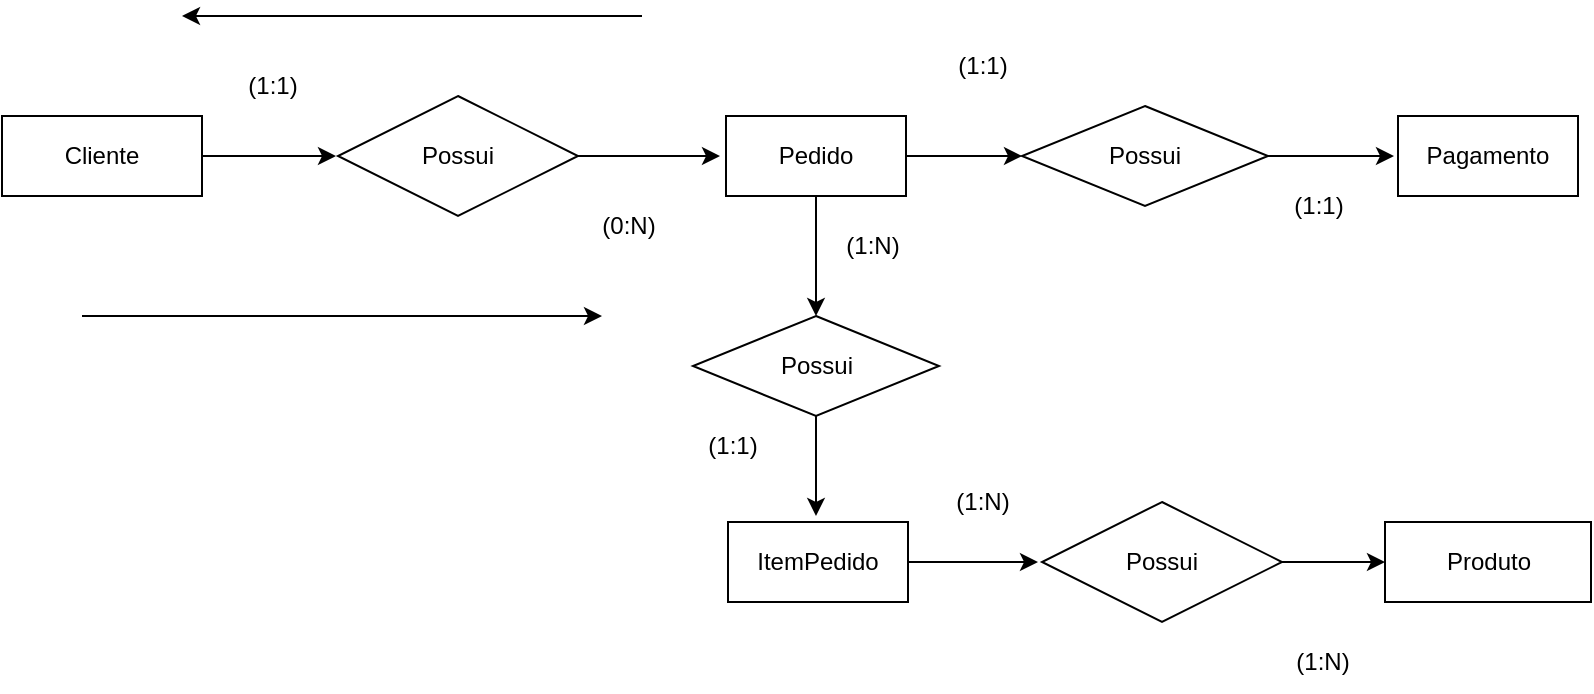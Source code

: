 <mxfile version="26.2.6" pages="3">
  <diagram name="Modelo Conceitual" id="GFitn_Uqq1SxptIxp6u2">
    <mxGraphModel dx="1044" dy="562" grid="1" gridSize="10" guides="1" tooltips="1" connect="1" arrows="1" fold="1" page="1" pageScale="1" pageWidth="827" pageHeight="1169" math="0" shadow="0">
      <root>
        <mxCell id="0" />
        <mxCell id="1" parent="0" />
        <mxCell id="FpjL8_StP57EFo3T2Lqx-1" value="" style="edgeStyle=orthogonalEdgeStyle;rounded=0;orthogonalLoop=1;jettySize=auto;html=1;" parent="1" edge="1">
          <mxGeometry relative="1" as="geometry">
            <mxPoint x="137" y="140" as="sourcePoint" />
            <mxPoint x="227" y="140" as="targetPoint" />
          </mxGeometry>
        </mxCell>
        <mxCell id="FpjL8_StP57EFo3T2Lqx-2" value="Cliente" style="whiteSpace=wrap;html=1;align=center;" parent="1" vertex="1">
          <mxGeometry x="60" y="120" width="100" height="40" as="geometry" />
        </mxCell>
        <mxCell id="FpjL8_StP57EFo3T2Lqx-3" value="" style="edgeStyle=orthogonalEdgeStyle;rounded=0;orthogonalLoop=1;jettySize=auto;html=1;" parent="1" edge="1">
          <mxGeometry relative="1" as="geometry">
            <mxPoint x="339" y="140" as="sourcePoint" />
            <mxPoint x="419" y="140" as="targetPoint" />
          </mxGeometry>
        </mxCell>
        <mxCell id="FpjL8_StP57EFo3T2Lqx-4" value="Possui" style="shape=rhombus;perimeter=rhombusPerimeter;whiteSpace=wrap;html=1;align=center;" parent="1" vertex="1">
          <mxGeometry x="228" y="110" width="120" height="60" as="geometry" />
        </mxCell>
        <mxCell id="FpjL8_StP57EFo3T2Lqx-6" value="" style="edgeStyle=orthogonalEdgeStyle;rounded=0;orthogonalLoop=1;jettySize=auto;html=1;" parent="1" source="FpjL8_StP57EFo3T2Lqx-7" target="FpjL8_StP57EFo3T2Lqx-12" edge="1">
          <mxGeometry relative="1" as="geometry" />
        </mxCell>
        <mxCell id="fhGUp7pdewdpN7MIWlCI-4" value="" style="edgeStyle=orthogonalEdgeStyle;rounded=0;orthogonalLoop=1;jettySize=auto;html=1;entryX=0.5;entryY=0;entryDx=0;entryDy=0;" parent="1" source="FpjL8_StP57EFo3T2Lqx-7" target="fhGUp7pdewdpN7MIWlCI-5" edge="1">
          <mxGeometry relative="1" as="geometry">
            <mxPoint x="483.5" y="220" as="targetPoint" />
          </mxGeometry>
        </mxCell>
        <mxCell id="FpjL8_StP57EFo3T2Lqx-7" value="Pedido" style="whiteSpace=wrap;html=1;" parent="1" vertex="1">
          <mxGeometry x="422" y="120" width="90" height="40" as="geometry" />
        </mxCell>
        <mxCell id="FpjL8_StP57EFo3T2Lqx-8" value="" style="edgeStyle=orthogonalEdgeStyle;rounded=0;orthogonalLoop=1;jettySize=auto;html=1;" parent="1" source="FpjL8_StP57EFo3T2Lqx-9" target="FpjL8_StP57EFo3T2Lqx-10" edge="1">
          <mxGeometry relative="1" as="geometry" />
        </mxCell>
        <mxCell id="FpjL8_StP57EFo3T2Lqx-9" value="Possui" style="shape=rhombus;perimeter=rhombusPerimeter;whiteSpace=wrap;html=1;align=center;" parent="1" vertex="1">
          <mxGeometry x="580" y="313" width="120" height="60" as="geometry" />
        </mxCell>
        <mxCell id="FpjL8_StP57EFo3T2Lqx-10" value="Produto" style="whiteSpace=wrap;html=1;" parent="1" vertex="1">
          <mxGeometry x="751.5" y="323" width="103" height="40" as="geometry" />
        </mxCell>
        <mxCell id="FpjL8_StP57EFo3T2Lqx-11" value="" style="edgeStyle=orthogonalEdgeStyle;rounded=0;orthogonalLoop=1;jettySize=auto;html=1;" parent="1" edge="1">
          <mxGeometry relative="1" as="geometry">
            <mxPoint x="679" y="140" as="sourcePoint" />
            <mxPoint x="756" y="140" as="targetPoint" />
          </mxGeometry>
        </mxCell>
        <mxCell id="FpjL8_StP57EFo3T2Lqx-12" value="Possui" style="rhombus;whiteSpace=wrap;html=1;" parent="1" vertex="1">
          <mxGeometry x="570" y="115" width="123" height="50" as="geometry" />
        </mxCell>
        <mxCell id="FpjL8_StP57EFo3T2Lqx-13" value="Pagamento" style="whiteSpace=wrap;html=1;" parent="1" vertex="1">
          <mxGeometry x="758" y="120" width="90" height="40" as="geometry" />
        </mxCell>
        <mxCell id="fhGUp7pdewdpN7MIWlCI-9" value="" style="edgeStyle=orthogonalEdgeStyle;rounded=0;orthogonalLoop=1;jettySize=auto;html=1;" parent="1" source="fhGUp7pdewdpN7MIWlCI-5" edge="1">
          <mxGeometry relative="1" as="geometry">
            <mxPoint x="467" y="320" as="targetPoint" />
          </mxGeometry>
        </mxCell>
        <mxCell id="fhGUp7pdewdpN7MIWlCI-5" value="Possui" style="rhombus;whiteSpace=wrap;html=1;" parent="1" vertex="1">
          <mxGeometry x="405.5" y="220" width="123" height="50" as="geometry" />
        </mxCell>
        <mxCell id="fhGUp7pdewdpN7MIWlCI-13" value="" style="edgeStyle=orthogonalEdgeStyle;rounded=0;orthogonalLoop=1;jettySize=auto;html=1;" parent="1" source="fhGUp7pdewdpN7MIWlCI-10" edge="1">
          <mxGeometry relative="1" as="geometry">
            <mxPoint x="578" y="343" as="targetPoint" />
          </mxGeometry>
        </mxCell>
        <mxCell id="fhGUp7pdewdpN7MIWlCI-10" value="ItemPedido" style="whiteSpace=wrap;html=1;" parent="1" vertex="1">
          <mxGeometry x="423" y="323" width="90" height="40" as="geometry" />
        </mxCell>
        <mxCell id="RkxhFpRCrOyrdLJOzBEC-1" value="(0:N)" style="text;html=1;align=center;verticalAlign=middle;resizable=0;points=[];autosize=1;strokeColor=none;fillColor=none;" parent="1" vertex="1">
          <mxGeometry x="348" y="160" width="50" height="30" as="geometry" />
        </mxCell>
        <mxCell id="RkxhFpRCrOyrdLJOzBEC-2" value="(1:1)" style="text;html=1;align=center;verticalAlign=middle;resizable=0;points=[];autosize=1;strokeColor=none;fillColor=none;" parent="1" vertex="1">
          <mxGeometry x="170" y="90" width="50" height="30" as="geometry" />
        </mxCell>
        <mxCell id="RkxhFpRCrOyrdLJOzBEC-3" value="" style="endArrow=classic;html=1;rounded=0;" parent="1" edge="1">
          <mxGeometry width="50" height="50" relative="1" as="geometry">
            <mxPoint x="380" y="70" as="sourcePoint" />
            <mxPoint x="150" y="70" as="targetPoint" />
          </mxGeometry>
        </mxCell>
        <mxCell id="RkxhFpRCrOyrdLJOzBEC-4" value="" style="endArrow=classic;html=1;rounded=0;" parent="1" edge="1">
          <mxGeometry width="50" height="50" relative="1" as="geometry">
            <mxPoint x="100" y="220" as="sourcePoint" />
            <mxPoint x="360" y="220" as="targetPoint" />
          </mxGeometry>
        </mxCell>
        <mxCell id="RkxhFpRCrOyrdLJOzBEC-5" value="(1:1)" style="text;html=1;align=center;verticalAlign=middle;resizable=0;points=[];autosize=1;strokeColor=none;fillColor=none;" parent="1" vertex="1">
          <mxGeometry x="525" y="80" width="50" height="30" as="geometry" />
        </mxCell>
        <mxCell id="RkxhFpRCrOyrdLJOzBEC-6" value="(1:1)" style="text;html=1;align=center;verticalAlign=middle;resizable=0;points=[];autosize=1;strokeColor=none;fillColor=none;" parent="1" vertex="1">
          <mxGeometry x="693" y="150" width="50" height="30" as="geometry" />
        </mxCell>
        <mxCell id="RkxhFpRCrOyrdLJOzBEC-7" value="(1:N)" style="text;html=1;align=center;verticalAlign=middle;resizable=0;points=[];autosize=1;strokeColor=none;fillColor=none;" parent="1" vertex="1">
          <mxGeometry x="470" y="170" width="50" height="30" as="geometry" />
        </mxCell>
        <mxCell id="RkxhFpRCrOyrdLJOzBEC-8" value="(1:1)" style="text;html=1;align=center;verticalAlign=middle;resizable=0;points=[];autosize=1;strokeColor=none;fillColor=none;" parent="1" vertex="1">
          <mxGeometry x="400" y="270" width="50" height="30" as="geometry" />
        </mxCell>
        <mxCell id="RkxhFpRCrOyrdLJOzBEC-9" value="(1:N)" style="text;html=1;align=center;verticalAlign=middle;resizable=0;points=[];autosize=1;strokeColor=none;fillColor=none;" parent="1" vertex="1">
          <mxGeometry x="525" y="298" width="50" height="30" as="geometry" />
        </mxCell>
        <mxCell id="RkxhFpRCrOyrdLJOzBEC-10" value="(1:N)" style="text;html=1;align=center;verticalAlign=middle;resizable=0;points=[];autosize=1;strokeColor=none;fillColor=none;" parent="1" vertex="1">
          <mxGeometry x="695" y="378" width="50" height="30" as="geometry" />
        </mxCell>
      </root>
    </mxGraphModel>
  </diagram>
  <diagram id="LC0yp8Z5pGSbEX3fBK40" name="Modelo Lógico">
    <mxGraphModel dx="1044" dy="562" grid="1" gridSize="10" guides="1" tooltips="1" connect="1" arrows="1" fold="1" page="1" pageScale="1" pageWidth="827" pageHeight="1169" math="0" shadow="0">
      <root>
        <mxCell id="0" />
        <mxCell id="1" parent="0" />
        <mxCell id="wnpMAdvI6GacCS62qC-h-1" value="" style="edgeStyle=entityRelationEdgeStyle;fontSize=12;html=1;endArrow=ERoneToMany;rounded=0;exitX=0;exitY=0.5;exitDx=0;exitDy=0;entryX=1;entryY=0.5;entryDx=0;entryDy=0;" parent="1" source="4gci7dMAnFwMINMMyCjD-15" target="4gci7dMAnFwMINMMyCjD-45" edge="1">
          <mxGeometry width="100" height="100" relative="1" as="geometry">
            <mxPoint x="490" y="405" as="sourcePoint" />
            <mxPoint x="430" y="490" as="targetPoint" />
          </mxGeometry>
        </mxCell>
        <mxCell id="jrxYhTmzXREU2-UzFOaf-1" value="Cliente" style="shape=table;startSize=30;container=1;collapsible=1;childLayout=tableLayout;fixedRows=1;rowLines=0;fontStyle=1;align=center;resizeLast=1;html=1;" parent="1" vertex="1">
          <mxGeometry x="80" y="80" width="180" height="210" as="geometry" />
        </mxCell>
        <mxCell id="jrxYhTmzXREU2-UzFOaf-2" value="" style="shape=tableRow;horizontal=0;startSize=0;swimlaneHead=0;swimlaneBody=0;fillColor=none;collapsible=0;dropTarget=0;points=[[0,0.5],[1,0.5]];portConstraint=eastwest;top=0;left=0;right=0;bottom=1;" parent="jrxYhTmzXREU2-UzFOaf-1" vertex="1">
          <mxGeometry y="30" width="180" height="30" as="geometry" />
        </mxCell>
        <mxCell id="jrxYhTmzXREU2-UzFOaf-3" value="PK" style="shape=partialRectangle;connectable=0;fillColor=none;top=0;left=0;bottom=0;right=0;fontStyle=1;overflow=hidden;whiteSpace=wrap;html=1;" parent="jrxYhTmzXREU2-UzFOaf-2" vertex="1">
          <mxGeometry width="30" height="30" as="geometry">
            <mxRectangle width="30" height="30" as="alternateBounds" />
          </mxGeometry>
        </mxCell>
        <mxCell id="jrxYhTmzXREU2-UzFOaf-4" value="IdCliente" style="shape=partialRectangle;connectable=0;fillColor=none;top=0;left=0;bottom=0;right=0;align=left;spacingLeft=6;fontStyle=5;overflow=hidden;whiteSpace=wrap;html=1;" parent="jrxYhTmzXREU2-UzFOaf-2" vertex="1">
          <mxGeometry x="30" width="150" height="30" as="geometry">
            <mxRectangle width="150" height="30" as="alternateBounds" />
          </mxGeometry>
        </mxCell>
        <mxCell id="jrxYhTmzXREU2-UzFOaf-5" value="" style="shape=tableRow;horizontal=0;startSize=0;swimlaneHead=0;swimlaneBody=0;fillColor=none;collapsible=0;dropTarget=0;points=[[0,0.5],[1,0.5]];portConstraint=eastwest;top=0;left=0;right=0;bottom=0;" parent="jrxYhTmzXREU2-UzFOaf-1" vertex="1">
          <mxGeometry y="60" width="180" height="30" as="geometry" />
        </mxCell>
        <mxCell id="jrxYhTmzXREU2-UzFOaf-6" value="" style="shape=partialRectangle;connectable=0;fillColor=none;top=0;left=0;bottom=0;right=0;editable=1;overflow=hidden;whiteSpace=wrap;html=1;" parent="jrxYhTmzXREU2-UzFOaf-5" vertex="1">
          <mxGeometry width="30" height="30" as="geometry">
            <mxRectangle width="30" height="30" as="alternateBounds" />
          </mxGeometry>
        </mxCell>
        <mxCell id="jrxYhTmzXREU2-UzFOaf-7" value="NomeCompleto" style="shape=partialRectangle;connectable=0;fillColor=none;top=0;left=0;bottom=0;right=0;align=left;spacingLeft=6;overflow=hidden;whiteSpace=wrap;html=1;" parent="jrxYhTmzXREU2-UzFOaf-5" vertex="1">
          <mxGeometry x="30" width="150" height="30" as="geometry">
            <mxRectangle width="150" height="30" as="alternateBounds" />
          </mxGeometry>
        </mxCell>
        <mxCell id="jrxYhTmzXREU2-UzFOaf-8" value="" style="shape=tableRow;horizontal=0;startSize=0;swimlaneHead=0;swimlaneBody=0;fillColor=none;collapsible=0;dropTarget=0;points=[[0,0.5],[1,0.5]];portConstraint=eastwest;top=0;left=0;right=0;bottom=0;" parent="jrxYhTmzXREU2-UzFOaf-1" vertex="1">
          <mxGeometry y="90" width="180" height="30" as="geometry" />
        </mxCell>
        <mxCell id="jrxYhTmzXREU2-UzFOaf-9" value="" style="shape=partialRectangle;connectable=0;fillColor=none;top=0;left=0;bottom=0;right=0;editable=1;overflow=hidden;whiteSpace=wrap;html=1;" parent="jrxYhTmzXREU2-UzFOaf-8" vertex="1">
          <mxGeometry width="30" height="30" as="geometry">
            <mxRectangle width="30" height="30" as="alternateBounds" />
          </mxGeometry>
        </mxCell>
        <mxCell id="jrxYhTmzXREU2-UzFOaf-10" value="E-mail" style="shape=partialRectangle;connectable=0;fillColor=none;top=0;left=0;bottom=0;right=0;align=left;spacingLeft=6;overflow=hidden;whiteSpace=wrap;html=1;" parent="jrxYhTmzXREU2-UzFOaf-8" vertex="1">
          <mxGeometry x="30" width="150" height="30" as="geometry">
            <mxRectangle width="150" height="30" as="alternateBounds" />
          </mxGeometry>
        </mxCell>
        <mxCell id="jrxYhTmzXREU2-UzFOaf-11" value="" style="shape=tableRow;horizontal=0;startSize=0;swimlaneHead=0;swimlaneBody=0;fillColor=none;collapsible=0;dropTarget=0;points=[[0,0.5],[1,0.5]];portConstraint=eastwest;top=0;left=0;right=0;bottom=0;" parent="jrxYhTmzXREU2-UzFOaf-1" vertex="1">
          <mxGeometry y="120" width="180" height="30" as="geometry" />
        </mxCell>
        <mxCell id="jrxYhTmzXREU2-UzFOaf-12" value="" style="shape=partialRectangle;connectable=0;fillColor=none;top=0;left=0;bottom=0;right=0;editable=1;overflow=hidden;whiteSpace=wrap;html=1;" parent="jrxYhTmzXREU2-UzFOaf-11" vertex="1">
          <mxGeometry width="30" height="30" as="geometry">
            <mxRectangle width="30" height="30" as="alternateBounds" />
          </mxGeometry>
        </mxCell>
        <mxCell id="jrxYhTmzXREU2-UzFOaf-13" value="Telefone" style="shape=partialRectangle;connectable=0;fillColor=none;top=0;left=0;bottom=0;right=0;align=left;spacingLeft=6;overflow=hidden;whiteSpace=wrap;html=1;" parent="jrxYhTmzXREU2-UzFOaf-11" vertex="1">
          <mxGeometry x="30" width="150" height="30" as="geometry">
            <mxRectangle width="150" height="30" as="alternateBounds" />
          </mxGeometry>
        </mxCell>
        <mxCell id="4gci7dMAnFwMINMMyCjD-27" value="" style="shape=tableRow;horizontal=0;startSize=0;swimlaneHead=0;swimlaneBody=0;fillColor=none;collapsible=0;dropTarget=0;points=[[0,0.5],[1,0.5]];portConstraint=eastwest;top=0;left=0;right=0;bottom=0;" parent="jrxYhTmzXREU2-UzFOaf-1" vertex="1">
          <mxGeometry y="150" width="180" height="30" as="geometry" />
        </mxCell>
        <mxCell id="4gci7dMAnFwMINMMyCjD-28" value="" style="shape=partialRectangle;connectable=0;fillColor=none;top=0;left=0;bottom=0;right=0;editable=1;overflow=hidden;whiteSpace=wrap;html=1;" parent="4gci7dMAnFwMINMMyCjD-27" vertex="1">
          <mxGeometry width="30" height="30" as="geometry">
            <mxRectangle width="30" height="30" as="alternateBounds" />
          </mxGeometry>
        </mxCell>
        <mxCell id="4gci7dMAnFwMINMMyCjD-29" value="Endereco" style="shape=partialRectangle;connectable=0;fillColor=none;top=0;left=0;bottom=0;right=0;align=left;spacingLeft=6;overflow=hidden;whiteSpace=wrap;html=1;" parent="4gci7dMAnFwMINMMyCjD-27" vertex="1">
          <mxGeometry x="30" width="150" height="30" as="geometry">
            <mxRectangle width="150" height="30" as="alternateBounds" />
          </mxGeometry>
        </mxCell>
        <mxCell id="0_Z7zoQx2PCr5wo8-Iqe-3" value="" style="shape=tableRow;horizontal=0;startSize=0;swimlaneHead=0;swimlaneBody=0;fillColor=none;collapsible=0;dropTarget=0;points=[[0,0.5],[1,0.5]];portConstraint=eastwest;top=0;left=0;right=0;bottom=0;" vertex="1" parent="jrxYhTmzXREU2-UzFOaf-1">
          <mxGeometry y="180" width="180" height="30" as="geometry" />
        </mxCell>
        <mxCell id="0_Z7zoQx2PCr5wo8-Iqe-4" value="" style="shape=partialRectangle;connectable=0;fillColor=none;top=0;left=0;bottom=0;right=0;editable=1;overflow=hidden;whiteSpace=wrap;html=1;" vertex="1" parent="0_Z7zoQx2PCr5wo8-Iqe-3">
          <mxGeometry width="30" height="30" as="geometry">
            <mxRectangle width="30" height="30" as="alternateBounds" />
          </mxGeometry>
        </mxCell>
        <mxCell id="0_Z7zoQx2PCr5wo8-Iqe-5" value="DataCadastro&amp;nbsp;" style="shape=partialRectangle;connectable=0;fillColor=none;top=0;left=0;bottom=0;right=0;align=left;spacingLeft=6;overflow=hidden;whiteSpace=wrap;html=1;" vertex="1" parent="0_Z7zoQx2PCr5wo8-Iqe-3">
          <mxGeometry x="30" width="150" height="30" as="geometry">
            <mxRectangle width="150" height="30" as="alternateBounds" />
          </mxGeometry>
        </mxCell>
        <mxCell id="jrxYhTmzXREU2-UzFOaf-14" value="Pedido" style="shape=table;startSize=30;container=1;collapsible=1;childLayout=tableLayout;fixedRows=1;rowLines=0;fontStyle=1;align=center;resizeLast=1;html=1;" parent="1" vertex="1">
          <mxGeometry x="340" y="80" width="180" height="180" as="geometry" />
        </mxCell>
        <mxCell id="jrxYhTmzXREU2-UzFOaf-15" value="" style="shape=tableRow;horizontal=0;startSize=0;swimlaneHead=0;swimlaneBody=0;fillColor=none;collapsible=0;dropTarget=0;points=[[0,0.5],[1,0.5]];portConstraint=eastwest;top=0;left=0;right=0;bottom=1;" parent="jrxYhTmzXREU2-UzFOaf-14" vertex="1">
          <mxGeometry y="30" width="180" height="30" as="geometry" />
        </mxCell>
        <mxCell id="jrxYhTmzXREU2-UzFOaf-16" value="PK" style="shape=partialRectangle;connectable=0;fillColor=none;top=0;left=0;bottom=0;right=0;fontStyle=1;overflow=hidden;whiteSpace=wrap;html=1;" parent="jrxYhTmzXREU2-UzFOaf-15" vertex="1">
          <mxGeometry width="30" height="30" as="geometry">
            <mxRectangle width="30" height="30" as="alternateBounds" />
          </mxGeometry>
        </mxCell>
        <mxCell id="jrxYhTmzXREU2-UzFOaf-17" value="IdPedido" style="shape=partialRectangle;connectable=0;fillColor=none;top=0;left=0;bottom=0;right=0;align=left;spacingLeft=6;fontStyle=5;overflow=hidden;whiteSpace=wrap;html=1;" parent="jrxYhTmzXREU2-UzFOaf-15" vertex="1">
          <mxGeometry x="30" width="150" height="30" as="geometry">
            <mxRectangle width="150" height="30" as="alternateBounds" />
          </mxGeometry>
        </mxCell>
        <mxCell id="jrxYhTmzXREU2-UzFOaf-18" value="" style="shape=tableRow;horizontal=0;startSize=0;swimlaneHead=0;swimlaneBody=0;fillColor=none;collapsible=0;dropTarget=0;points=[[0,0.5],[1,0.5]];portConstraint=eastwest;top=0;left=0;right=0;bottom=0;" parent="jrxYhTmzXREU2-UzFOaf-14" vertex="1">
          <mxGeometry y="60" width="180" height="30" as="geometry" />
        </mxCell>
        <mxCell id="jrxYhTmzXREU2-UzFOaf-19" value="" style="shape=partialRectangle;connectable=0;fillColor=none;top=0;left=0;bottom=0;right=0;editable=1;overflow=hidden;whiteSpace=wrap;html=1;" parent="jrxYhTmzXREU2-UzFOaf-18" vertex="1">
          <mxGeometry width="30" height="30" as="geometry">
            <mxRectangle width="30" height="30" as="alternateBounds" />
          </mxGeometry>
        </mxCell>
        <mxCell id="jrxYhTmzXREU2-UzFOaf-20" value="DataPedido" style="shape=partialRectangle;connectable=0;fillColor=none;top=0;left=0;bottom=0;right=0;align=left;spacingLeft=6;overflow=hidden;whiteSpace=wrap;html=1;" parent="jrxYhTmzXREU2-UzFOaf-18" vertex="1">
          <mxGeometry x="30" width="150" height="30" as="geometry">
            <mxRectangle width="150" height="30" as="alternateBounds" />
          </mxGeometry>
        </mxCell>
        <mxCell id="jrxYhTmzXREU2-UzFOaf-21" value="" style="shape=tableRow;horizontal=0;startSize=0;swimlaneHead=0;swimlaneBody=0;fillColor=none;collapsible=0;dropTarget=0;points=[[0,0.5],[1,0.5]];portConstraint=eastwest;top=0;left=0;right=0;bottom=0;" parent="jrxYhTmzXREU2-UzFOaf-14" vertex="1">
          <mxGeometry y="90" width="180" height="30" as="geometry" />
        </mxCell>
        <mxCell id="jrxYhTmzXREU2-UzFOaf-22" value="" style="shape=partialRectangle;connectable=0;fillColor=none;top=0;left=0;bottom=0;right=0;editable=1;overflow=hidden;whiteSpace=wrap;html=1;" parent="jrxYhTmzXREU2-UzFOaf-21" vertex="1">
          <mxGeometry width="30" height="30" as="geometry">
            <mxRectangle width="30" height="30" as="alternateBounds" />
          </mxGeometry>
        </mxCell>
        <mxCell id="jrxYhTmzXREU2-UzFOaf-23" value="StatusPedido" style="shape=partialRectangle;connectable=0;fillColor=none;top=0;left=0;bottom=0;right=0;align=left;spacingLeft=6;overflow=hidden;whiteSpace=wrap;html=1;" parent="jrxYhTmzXREU2-UzFOaf-21" vertex="1">
          <mxGeometry x="30" width="150" height="30" as="geometry">
            <mxRectangle width="150" height="30" as="alternateBounds" />
          </mxGeometry>
        </mxCell>
        <mxCell id="jrxYhTmzXREU2-UzFOaf-24" value="" style="shape=tableRow;horizontal=0;startSize=0;swimlaneHead=0;swimlaneBody=0;fillColor=none;collapsible=0;dropTarget=0;points=[[0,0.5],[1,0.5]];portConstraint=eastwest;top=0;left=0;right=0;bottom=0;" parent="jrxYhTmzXREU2-UzFOaf-14" vertex="1">
          <mxGeometry y="120" width="180" height="30" as="geometry" />
        </mxCell>
        <mxCell id="jrxYhTmzXREU2-UzFOaf-25" value="" style="shape=partialRectangle;connectable=0;fillColor=none;top=0;left=0;bottom=0;right=0;editable=1;overflow=hidden;whiteSpace=wrap;html=1;" parent="jrxYhTmzXREU2-UzFOaf-24" vertex="1">
          <mxGeometry width="30" height="30" as="geometry">
            <mxRectangle width="30" height="30" as="alternateBounds" />
          </mxGeometry>
        </mxCell>
        <mxCell id="jrxYhTmzXREU2-UzFOaf-26" value="ValorTotal" style="shape=partialRectangle;connectable=0;fillColor=none;top=0;left=0;bottom=0;right=0;align=left;spacingLeft=6;overflow=hidden;whiteSpace=wrap;html=1;" parent="jrxYhTmzXREU2-UzFOaf-24" vertex="1">
          <mxGeometry x="30" width="150" height="30" as="geometry">
            <mxRectangle width="150" height="30" as="alternateBounds" />
          </mxGeometry>
        </mxCell>
        <mxCell id="4gci7dMAnFwMINMMyCjD-36" value="" style="shape=tableRow;horizontal=0;startSize=0;swimlaneHead=0;swimlaneBody=0;fillColor=none;collapsible=0;dropTarget=0;points=[[0,0.5],[1,0.5]];portConstraint=eastwest;top=0;left=0;right=0;bottom=1;" parent="jrxYhTmzXREU2-UzFOaf-14" vertex="1">
          <mxGeometry y="150" width="180" height="30" as="geometry" />
        </mxCell>
        <mxCell id="4gci7dMAnFwMINMMyCjD-37" value="FK" style="shape=partialRectangle;connectable=0;fillColor=none;top=0;left=0;bottom=0;right=0;fontStyle=1;overflow=hidden;whiteSpace=wrap;html=1;" parent="4gci7dMAnFwMINMMyCjD-36" vertex="1">
          <mxGeometry width="30" height="30" as="geometry">
            <mxRectangle width="30" height="30" as="alternateBounds" />
          </mxGeometry>
        </mxCell>
        <mxCell id="4gci7dMAnFwMINMMyCjD-38" value="IdCliente" style="shape=partialRectangle;connectable=0;fillColor=none;top=0;left=0;bottom=0;right=0;align=left;spacingLeft=6;fontStyle=5;overflow=hidden;whiteSpace=wrap;html=1;" parent="4gci7dMAnFwMINMMyCjD-36" vertex="1">
          <mxGeometry x="30" width="150" height="30" as="geometry">
            <mxRectangle width="150" height="30" as="alternateBounds" />
          </mxGeometry>
        </mxCell>
        <mxCell id="0jCU4VT8t3RcOZ7ZZGpK-1" value="Pagamento" style="shape=table;startSize=30;container=1;collapsible=1;childLayout=tableLayout;fixedRows=1;rowLines=0;fontStyle=1;align=center;resizeLast=1;html=1;" parent="1" vertex="1">
          <mxGeometry x="600" y="80" width="180" height="180" as="geometry" />
        </mxCell>
        <mxCell id="0jCU4VT8t3RcOZ7ZZGpK-2" value="" style="shape=tableRow;horizontal=0;startSize=0;swimlaneHead=0;swimlaneBody=0;fillColor=none;collapsible=0;dropTarget=0;points=[[0,0.5],[1,0.5]];portConstraint=eastwest;top=0;left=0;right=0;bottom=1;" parent="0jCU4VT8t3RcOZ7ZZGpK-1" vertex="1">
          <mxGeometry y="30" width="180" height="30" as="geometry" />
        </mxCell>
        <mxCell id="0jCU4VT8t3RcOZ7ZZGpK-3" value="PK" style="shape=partialRectangle;connectable=0;fillColor=none;top=0;left=0;bottom=0;right=0;fontStyle=1;overflow=hidden;whiteSpace=wrap;html=1;" parent="0jCU4VT8t3RcOZ7ZZGpK-2" vertex="1">
          <mxGeometry width="30" height="30" as="geometry">
            <mxRectangle width="30" height="30" as="alternateBounds" />
          </mxGeometry>
        </mxCell>
        <mxCell id="0jCU4VT8t3RcOZ7ZZGpK-4" value="IdPagamento" style="shape=partialRectangle;connectable=0;fillColor=none;top=0;left=0;bottom=0;right=0;align=left;spacingLeft=6;fontStyle=5;overflow=hidden;whiteSpace=wrap;html=1;" parent="0jCU4VT8t3RcOZ7ZZGpK-2" vertex="1">
          <mxGeometry x="30" width="150" height="30" as="geometry">
            <mxRectangle width="150" height="30" as="alternateBounds" />
          </mxGeometry>
        </mxCell>
        <mxCell id="0jCU4VT8t3RcOZ7ZZGpK-5" value="" style="shape=tableRow;horizontal=0;startSize=0;swimlaneHead=0;swimlaneBody=0;fillColor=none;collapsible=0;dropTarget=0;points=[[0,0.5],[1,0.5]];portConstraint=eastwest;top=0;left=0;right=0;bottom=0;" parent="0jCU4VT8t3RcOZ7ZZGpK-1" vertex="1">
          <mxGeometry y="60" width="180" height="30" as="geometry" />
        </mxCell>
        <mxCell id="0jCU4VT8t3RcOZ7ZZGpK-6" value="" style="shape=partialRectangle;connectable=0;fillColor=none;top=0;left=0;bottom=0;right=0;editable=1;overflow=hidden;whiteSpace=wrap;html=1;" parent="0jCU4VT8t3RcOZ7ZZGpK-5" vertex="1">
          <mxGeometry width="30" height="30" as="geometry">
            <mxRectangle width="30" height="30" as="alternateBounds" />
          </mxGeometry>
        </mxCell>
        <mxCell id="0jCU4VT8t3RcOZ7ZZGpK-7" value="FormaPagamento" style="shape=partialRectangle;connectable=0;fillColor=none;top=0;left=0;bottom=0;right=0;align=left;spacingLeft=6;overflow=hidden;whiteSpace=wrap;html=1;" parent="0jCU4VT8t3RcOZ7ZZGpK-5" vertex="1">
          <mxGeometry x="30" width="150" height="30" as="geometry">
            <mxRectangle width="150" height="30" as="alternateBounds" />
          </mxGeometry>
        </mxCell>
        <mxCell id="0jCU4VT8t3RcOZ7ZZGpK-8" value="" style="shape=tableRow;horizontal=0;startSize=0;swimlaneHead=0;swimlaneBody=0;fillColor=none;collapsible=0;dropTarget=0;points=[[0,0.5],[1,0.5]];portConstraint=eastwest;top=0;left=0;right=0;bottom=0;" parent="0jCU4VT8t3RcOZ7ZZGpK-1" vertex="1">
          <mxGeometry y="90" width="180" height="30" as="geometry" />
        </mxCell>
        <mxCell id="0jCU4VT8t3RcOZ7ZZGpK-9" value="" style="shape=partialRectangle;connectable=0;fillColor=none;top=0;left=0;bottom=0;right=0;editable=1;overflow=hidden;whiteSpace=wrap;html=1;" parent="0jCU4VT8t3RcOZ7ZZGpK-8" vertex="1">
          <mxGeometry width="30" height="30" as="geometry">
            <mxRectangle width="30" height="30" as="alternateBounds" />
          </mxGeometry>
        </mxCell>
        <mxCell id="0jCU4VT8t3RcOZ7ZZGpK-10" value="StatusPagamento" style="shape=partialRectangle;connectable=0;fillColor=none;top=0;left=0;bottom=0;right=0;align=left;spacingLeft=6;overflow=hidden;whiteSpace=wrap;html=1;" parent="0jCU4VT8t3RcOZ7ZZGpK-8" vertex="1">
          <mxGeometry x="30" width="150" height="30" as="geometry">
            <mxRectangle width="150" height="30" as="alternateBounds" />
          </mxGeometry>
        </mxCell>
        <mxCell id="0jCU4VT8t3RcOZ7ZZGpK-11" value="" style="shape=tableRow;horizontal=0;startSize=0;swimlaneHead=0;swimlaneBody=0;fillColor=none;collapsible=0;dropTarget=0;points=[[0,0.5],[1,0.5]];portConstraint=eastwest;top=0;left=0;right=0;bottom=0;" parent="0jCU4VT8t3RcOZ7ZZGpK-1" vertex="1">
          <mxGeometry y="120" width="180" height="30" as="geometry" />
        </mxCell>
        <mxCell id="0jCU4VT8t3RcOZ7ZZGpK-12" value="" style="shape=partialRectangle;connectable=0;fillColor=none;top=0;left=0;bottom=0;right=0;editable=1;overflow=hidden;whiteSpace=wrap;html=1;" parent="0jCU4VT8t3RcOZ7ZZGpK-11" vertex="1">
          <mxGeometry width="30" height="30" as="geometry">
            <mxRectangle width="30" height="30" as="alternateBounds" />
          </mxGeometry>
        </mxCell>
        <mxCell id="0jCU4VT8t3RcOZ7ZZGpK-13" value="DataPagamento" style="shape=partialRectangle;connectable=0;fillColor=none;top=0;left=0;bottom=0;right=0;align=left;spacingLeft=6;overflow=hidden;whiteSpace=wrap;html=1;" parent="0jCU4VT8t3RcOZ7ZZGpK-11" vertex="1">
          <mxGeometry x="30" width="150" height="30" as="geometry">
            <mxRectangle width="150" height="30" as="alternateBounds" />
          </mxGeometry>
        </mxCell>
        <mxCell id="4gci7dMAnFwMINMMyCjD-39" value="" style="shape=tableRow;horizontal=0;startSize=0;swimlaneHead=0;swimlaneBody=0;fillColor=none;collapsible=0;dropTarget=0;points=[[0,0.5],[1,0.5]];portConstraint=eastwest;top=0;left=0;right=0;bottom=1;" parent="0jCU4VT8t3RcOZ7ZZGpK-1" vertex="1">
          <mxGeometry y="150" width="180" height="30" as="geometry" />
        </mxCell>
        <mxCell id="4gci7dMAnFwMINMMyCjD-40" value="FK" style="shape=partialRectangle;connectable=0;fillColor=none;top=0;left=0;bottom=0;right=0;fontStyle=1;overflow=hidden;whiteSpace=wrap;html=1;" parent="4gci7dMAnFwMINMMyCjD-39" vertex="1">
          <mxGeometry width="30" height="30" as="geometry">
            <mxRectangle width="30" height="30" as="alternateBounds" />
          </mxGeometry>
        </mxCell>
        <mxCell id="4gci7dMAnFwMINMMyCjD-41" value="IdPedido" style="shape=partialRectangle;connectable=0;fillColor=none;top=0;left=0;bottom=0;right=0;align=left;spacingLeft=6;fontStyle=5;overflow=hidden;whiteSpace=wrap;html=1;" parent="4gci7dMAnFwMINMMyCjD-39" vertex="1">
          <mxGeometry x="30" width="150" height="30" as="geometry">
            <mxRectangle width="150" height="30" as="alternateBounds" />
          </mxGeometry>
        </mxCell>
        <mxCell id="4gci7dMAnFwMINMMyCjD-1" value="Item" style="shape=table;startSize=30;container=1;collapsible=1;childLayout=tableLayout;fixedRows=1;rowLines=0;fontStyle=1;align=center;resizeLast=1;html=1;" parent="1" vertex="1">
          <mxGeometry x="340" y="360" width="180" height="150" as="geometry" />
        </mxCell>
        <mxCell id="4gci7dMAnFwMINMMyCjD-2" value="" style="shape=tableRow;horizontal=0;startSize=0;swimlaneHead=0;swimlaneBody=0;fillColor=none;collapsible=0;dropTarget=0;points=[[0,0.5],[1,0.5]];portConstraint=eastwest;top=0;left=0;right=0;bottom=1;" parent="4gci7dMAnFwMINMMyCjD-1" vertex="1">
          <mxGeometry y="30" width="180" height="30" as="geometry" />
        </mxCell>
        <mxCell id="4gci7dMAnFwMINMMyCjD-3" value="PK" style="shape=partialRectangle;connectable=0;fillColor=none;top=0;left=0;bottom=0;right=0;fontStyle=1;overflow=hidden;whiteSpace=wrap;html=1;" parent="4gci7dMAnFwMINMMyCjD-2" vertex="1">
          <mxGeometry width="30" height="30" as="geometry">
            <mxRectangle width="30" height="30" as="alternateBounds" />
          </mxGeometry>
        </mxCell>
        <mxCell id="4gci7dMAnFwMINMMyCjD-4" value="IdItemPedido" style="shape=partialRectangle;connectable=0;fillColor=none;top=0;left=0;bottom=0;right=0;align=left;spacingLeft=6;fontStyle=5;overflow=hidden;whiteSpace=wrap;html=1;" parent="4gci7dMAnFwMINMMyCjD-2" vertex="1">
          <mxGeometry x="30" width="150" height="30" as="geometry">
            <mxRectangle width="150" height="30" as="alternateBounds" />
          </mxGeometry>
        </mxCell>
        <mxCell id="4gci7dMAnFwMINMMyCjD-5" value="" style="shape=tableRow;horizontal=0;startSize=0;swimlaneHead=0;swimlaneBody=0;fillColor=none;collapsible=0;dropTarget=0;points=[[0,0.5],[1,0.5]];portConstraint=eastwest;top=0;left=0;right=0;bottom=0;" parent="4gci7dMAnFwMINMMyCjD-1" vertex="1">
          <mxGeometry y="60" width="180" height="30" as="geometry" />
        </mxCell>
        <mxCell id="4gci7dMAnFwMINMMyCjD-6" value="" style="shape=partialRectangle;connectable=0;fillColor=none;top=0;left=0;bottom=0;right=0;editable=1;overflow=hidden;whiteSpace=wrap;html=1;" parent="4gci7dMAnFwMINMMyCjD-5" vertex="1">
          <mxGeometry width="30" height="30" as="geometry">
            <mxRectangle width="30" height="30" as="alternateBounds" />
          </mxGeometry>
        </mxCell>
        <mxCell id="4gci7dMAnFwMINMMyCjD-7" value="Quantidade" style="shape=partialRectangle;connectable=0;fillColor=none;top=0;left=0;bottom=0;right=0;align=left;spacingLeft=6;overflow=hidden;whiteSpace=wrap;html=1;" parent="4gci7dMAnFwMINMMyCjD-5" vertex="1">
          <mxGeometry x="30" width="150" height="30" as="geometry">
            <mxRectangle width="150" height="30" as="alternateBounds" />
          </mxGeometry>
        </mxCell>
        <mxCell id="TznvrGsb2Yc25ppFyeNE-1" value="" style="shape=tableRow;horizontal=0;startSize=0;swimlaneHead=0;swimlaneBody=0;fillColor=none;collapsible=0;dropTarget=0;points=[[0,0.5],[1,0.5]];portConstraint=eastwest;top=0;left=0;right=0;bottom=1;" vertex="1" parent="4gci7dMAnFwMINMMyCjD-1">
          <mxGeometry y="90" width="180" height="30" as="geometry" />
        </mxCell>
        <mxCell id="TznvrGsb2Yc25ppFyeNE-2" value="FK" style="shape=partialRectangle;connectable=0;fillColor=none;top=0;left=0;bottom=0;right=0;fontStyle=1;overflow=hidden;whiteSpace=wrap;html=1;" vertex="1" parent="TznvrGsb2Yc25ppFyeNE-1">
          <mxGeometry width="30" height="30" as="geometry">
            <mxRectangle width="30" height="30" as="alternateBounds" />
          </mxGeometry>
        </mxCell>
        <mxCell id="TznvrGsb2Yc25ppFyeNE-3" value="IdPedido" style="shape=partialRectangle;connectable=0;fillColor=none;top=0;left=0;bottom=0;right=0;align=left;spacingLeft=6;fontStyle=5;overflow=hidden;whiteSpace=wrap;html=1;" vertex="1" parent="TznvrGsb2Yc25ppFyeNE-1">
          <mxGeometry x="30" width="150" height="30" as="geometry">
            <mxRectangle width="150" height="30" as="alternateBounds" />
          </mxGeometry>
        </mxCell>
        <mxCell id="4gci7dMAnFwMINMMyCjD-45" value="" style="shape=tableRow;horizontal=0;startSize=0;swimlaneHead=0;swimlaneBody=0;fillColor=none;collapsible=0;dropTarget=0;points=[[0,0.5],[1,0.5]];portConstraint=eastwest;top=0;left=0;right=0;bottom=1;" parent="4gci7dMAnFwMINMMyCjD-1" vertex="1">
          <mxGeometry y="120" width="180" height="30" as="geometry" />
        </mxCell>
        <mxCell id="4gci7dMAnFwMINMMyCjD-46" value="FK" style="shape=partialRectangle;connectable=0;fillColor=none;top=0;left=0;bottom=0;right=0;fontStyle=1;overflow=hidden;whiteSpace=wrap;html=1;" parent="4gci7dMAnFwMINMMyCjD-45" vertex="1">
          <mxGeometry width="30" height="30" as="geometry">
            <mxRectangle width="30" height="30" as="alternateBounds" />
          </mxGeometry>
        </mxCell>
        <mxCell id="4gci7dMAnFwMINMMyCjD-47" value="IdProduto" style="shape=partialRectangle;connectable=0;fillColor=none;top=0;left=0;bottom=0;right=0;align=left;spacingLeft=6;fontStyle=5;overflow=hidden;whiteSpace=wrap;html=1;" parent="4gci7dMAnFwMINMMyCjD-45" vertex="1">
          <mxGeometry x="30" width="150" height="30" as="geometry">
            <mxRectangle width="150" height="30" as="alternateBounds" />
          </mxGeometry>
        </mxCell>
        <mxCell id="4gci7dMAnFwMINMMyCjD-14" value="Produto" style="shape=table;startSize=30;container=1;collapsible=1;childLayout=tableLayout;fixedRows=1;rowLines=0;fontStyle=1;align=center;resizeLast=1;html=1;" parent="1" vertex="1">
          <mxGeometry x="600" y="360" width="180" height="240" as="geometry" />
        </mxCell>
        <mxCell id="4gci7dMAnFwMINMMyCjD-15" value="" style="shape=tableRow;horizontal=0;startSize=0;swimlaneHead=0;swimlaneBody=0;fillColor=none;collapsible=0;dropTarget=0;points=[[0,0.5],[1,0.5]];portConstraint=eastwest;top=0;left=0;right=0;bottom=1;" parent="4gci7dMAnFwMINMMyCjD-14" vertex="1">
          <mxGeometry y="30" width="180" height="30" as="geometry" />
        </mxCell>
        <mxCell id="4gci7dMAnFwMINMMyCjD-16" value="PK" style="shape=partialRectangle;connectable=0;fillColor=none;top=0;left=0;bottom=0;right=0;fontStyle=1;overflow=hidden;whiteSpace=wrap;html=1;" parent="4gci7dMAnFwMINMMyCjD-15" vertex="1">
          <mxGeometry width="30" height="30" as="geometry">
            <mxRectangle width="30" height="30" as="alternateBounds" />
          </mxGeometry>
        </mxCell>
        <mxCell id="4gci7dMAnFwMINMMyCjD-17" value="IdProduto" style="shape=partialRectangle;connectable=0;fillColor=none;top=0;left=0;bottom=0;right=0;align=left;spacingLeft=6;fontStyle=5;overflow=hidden;whiteSpace=wrap;html=1;" parent="4gci7dMAnFwMINMMyCjD-15" vertex="1">
          <mxGeometry x="30" width="150" height="30" as="geometry">
            <mxRectangle width="150" height="30" as="alternateBounds" />
          </mxGeometry>
        </mxCell>
        <mxCell id="4gci7dMAnFwMINMMyCjD-18" value="" style="shape=tableRow;horizontal=0;startSize=0;swimlaneHead=0;swimlaneBody=0;fillColor=none;collapsible=0;dropTarget=0;points=[[0,0.5],[1,0.5]];portConstraint=eastwest;top=0;left=0;right=0;bottom=0;" parent="4gci7dMAnFwMINMMyCjD-14" vertex="1">
          <mxGeometry y="60" width="180" height="30" as="geometry" />
        </mxCell>
        <mxCell id="4gci7dMAnFwMINMMyCjD-19" value="" style="shape=partialRectangle;connectable=0;fillColor=none;top=0;left=0;bottom=0;right=0;editable=1;overflow=hidden;whiteSpace=wrap;html=1;" parent="4gci7dMAnFwMINMMyCjD-18" vertex="1">
          <mxGeometry width="30" height="30" as="geometry">
            <mxRectangle width="30" height="30" as="alternateBounds" />
          </mxGeometry>
        </mxCell>
        <mxCell id="4gci7dMAnFwMINMMyCjD-20" value="NomeProduto" style="shape=partialRectangle;connectable=0;fillColor=none;top=0;left=0;bottom=0;right=0;align=left;spacingLeft=6;overflow=hidden;whiteSpace=wrap;html=1;" parent="4gci7dMAnFwMINMMyCjD-18" vertex="1">
          <mxGeometry x="30" width="150" height="30" as="geometry">
            <mxRectangle width="150" height="30" as="alternateBounds" />
          </mxGeometry>
        </mxCell>
        <mxCell id="4gci7dMAnFwMINMMyCjD-21" value="" style="shape=tableRow;horizontal=0;startSize=0;swimlaneHead=0;swimlaneBody=0;fillColor=none;collapsible=0;dropTarget=0;points=[[0,0.5],[1,0.5]];portConstraint=eastwest;top=0;left=0;right=0;bottom=0;" parent="4gci7dMAnFwMINMMyCjD-14" vertex="1">
          <mxGeometry y="90" width="180" height="30" as="geometry" />
        </mxCell>
        <mxCell id="4gci7dMAnFwMINMMyCjD-22" value="" style="shape=partialRectangle;connectable=0;fillColor=none;top=0;left=0;bottom=0;right=0;editable=1;overflow=hidden;whiteSpace=wrap;html=1;" parent="4gci7dMAnFwMINMMyCjD-21" vertex="1">
          <mxGeometry width="30" height="30" as="geometry">
            <mxRectangle width="30" height="30" as="alternateBounds" />
          </mxGeometry>
        </mxCell>
        <mxCell id="4gci7dMAnFwMINMMyCjD-23" value="Descricao" style="shape=partialRectangle;connectable=0;fillColor=none;top=0;left=0;bottom=0;right=0;align=left;spacingLeft=6;overflow=hidden;whiteSpace=wrap;html=1;" parent="4gci7dMAnFwMINMMyCjD-21" vertex="1">
          <mxGeometry x="30" width="150" height="30" as="geometry">
            <mxRectangle width="150" height="30" as="alternateBounds" />
          </mxGeometry>
        </mxCell>
        <mxCell id="4gci7dMAnFwMINMMyCjD-24" value="" style="shape=tableRow;horizontal=0;startSize=0;swimlaneHead=0;swimlaneBody=0;fillColor=none;collapsible=0;dropTarget=0;points=[[0,0.5],[1,0.5]];portConstraint=eastwest;top=0;left=0;right=0;bottom=0;" parent="4gci7dMAnFwMINMMyCjD-14" vertex="1">
          <mxGeometry y="120" width="180" height="30" as="geometry" />
        </mxCell>
        <mxCell id="4gci7dMAnFwMINMMyCjD-25" value="" style="shape=partialRectangle;connectable=0;fillColor=none;top=0;left=0;bottom=0;right=0;editable=1;overflow=hidden;whiteSpace=wrap;html=1;" parent="4gci7dMAnFwMINMMyCjD-24" vertex="1">
          <mxGeometry width="30" height="30" as="geometry">
            <mxRectangle width="30" height="30" as="alternateBounds" />
          </mxGeometry>
        </mxCell>
        <mxCell id="4gci7dMAnFwMINMMyCjD-26" value="Preco" style="shape=partialRectangle;connectable=0;fillColor=none;top=0;left=0;bottom=0;right=0;align=left;spacingLeft=6;overflow=hidden;whiteSpace=wrap;html=1;" parent="4gci7dMAnFwMINMMyCjD-24" vertex="1">
          <mxGeometry x="30" width="150" height="30" as="geometry">
            <mxRectangle width="150" height="30" as="alternateBounds" />
          </mxGeometry>
        </mxCell>
        <mxCell id="4gci7dMAnFwMINMMyCjD-48" value="" style="shape=tableRow;horizontal=0;startSize=0;swimlaneHead=0;swimlaneBody=0;fillColor=none;collapsible=0;dropTarget=0;points=[[0,0.5],[1,0.5]];portConstraint=eastwest;top=0;left=0;right=0;bottom=0;" parent="4gci7dMAnFwMINMMyCjD-14" vertex="1">
          <mxGeometry y="150" width="180" height="30" as="geometry" />
        </mxCell>
        <mxCell id="4gci7dMAnFwMINMMyCjD-49" value="" style="shape=partialRectangle;connectable=0;fillColor=none;top=0;left=0;bottom=0;right=0;editable=1;overflow=hidden;whiteSpace=wrap;html=1;" parent="4gci7dMAnFwMINMMyCjD-48" vertex="1">
          <mxGeometry width="30" height="30" as="geometry">
            <mxRectangle width="30" height="30" as="alternateBounds" />
          </mxGeometry>
        </mxCell>
        <mxCell id="4gci7dMAnFwMINMMyCjD-50" value="Estoque" style="shape=partialRectangle;connectable=0;fillColor=none;top=0;left=0;bottom=0;right=0;align=left;spacingLeft=6;overflow=hidden;whiteSpace=wrap;html=1;" parent="4gci7dMAnFwMINMMyCjD-48" vertex="1">
          <mxGeometry x="30" width="150" height="30" as="geometry">
            <mxRectangle width="150" height="30" as="alternateBounds" />
          </mxGeometry>
        </mxCell>
        <mxCell id="4gci7dMAnFwMINMMyCjD-51" value="" style="shape=tableRow;horizontal=0;startSize=0;swimlaneHead=0;swimlaneBody=0;fillColor=none;collapsible=0;dropTarget=0;points=[[0,0.5],[1,0.5]];portConstraint=eastwest;top=0;left=0;right=0;bottom=0;" parent="4gci7dMAnFwMINMMyCjD-14" vertex="1">
          <mxGeometry y="180" width="180" height="30" as="geometry" />
        </mxCell>
        <mxCell id="4gci7dMAnFwMINMMyCjD-52" value="" style="shape=partialRectangle;connectable=0;fillColor=none;top=0;left=0;bottom=0;right=0;editable=1;overflow=hidden;whiteSpace=wrap;html=1;" parent="4gci7dMAnFwMINMMyCjD-51" vertex="1">
          <mxGeometry width="30" height="30" as="geometry">
            <mxRectangle width="30" height="30" as="alternateBounds" />
          </mxGeometry>
        </mxCell>
        <mxCell id="4gci7dMAnFwMINMMyCjD-53" value="Categoria" style="shape=partialRectangle;connectable=0;fillColor=none;top=0;left=0;bottom=0;right=0;align=left;spacingLeft=6;overflow=hidden;whiteSpace=wrap;html=1;" parent="4gci7dMAnFwMINMMyCjD-51" vertex="1">
          <mxGeometry x="30" width="150" height="30" as="geometry">
            <mxRectangle width="150" height="30" as="alternateBounds" />
          </mxGeometry>
        </mxCell>
        <mxCell id="4gci7dMAnFwMINMMyCjD-54" value="" style="shape=tableRow;horizontal=0;startSize=0;swimlaneHead=0;swimlaneBody=0;fillColor=none;collapsible=0;dropTarget=0;points=[[0,0.5],[1,0.5]];portConstraint=eastwest;top=0;left=0;right=0;bottom=0;" parent="4gci7dMAnFwMINMMyCjD-14" vertex="1">
          <mxGeometry y="210" width="180" height="30" as="geometry" />
        </mxCell>
        <mxCell id="4gci7dMAnFwMINMMyCjD-55" value="" style="shape=partialRectangle;connectable=0;fillColor=none;top=0;left=0;bottom=0;right=0;editable=1;overflow=hidden;whiteSpace=wrap;html=1;" parent="4gci7dMAnFwMINMMyCjD-54" vertex="1">
          <mxGeometry width="30" height="30" as="geometry">
            <mxRectangle width="30" height="30" as="alternateBounds" />
          </mxGeometry>
        </mxCell>
        <mxCell id="4gci7dMAnFwMINMMyCjD-56" value="Imagem" style="shape=partialRectangle;connectable=0;fillColor=none;top=0;left=0;bottom=0;right=0;align=left;spacingLeft=6;overflow=hidden;whiteSpace=wrap;html=1;" parent="4gci7dMAnFwMINMMyCjD-54" vertex="1">
          <mxGeometry x="30" width="150" height="30" as="geometry">
            <mxRectangle width="150" height="30" as="alternateBounds" />
          </mxGeometry>
        </mxCell>
        <mxCell id="6JB9Y-NK-Qf3RWNA-E_i-1" value="" style="edgeStyle=entityRelationEdgeStyle;fontSize=12;html=1;endArrow=ERmandOne;startArrow=ERmandOne;rounded=0;entryX=0;entryY=0.5;entryDx=0;entryDy=0;exitX=1;exitY=0.5;exitDx=0;exitDy=0;" parent="1" edge="1" source="jrxYhTmzXREU2-UzFOaf-15">
          <mxGeometry width="100" height="100" relative="1" as="geometry">
            <mxPoint x="520" y="125" as="sourcePoint" />
            <mxPoint x="600" y="245" as="targetPoint" />
          </mxGeometry>
        </mxCell>
        <mxCell id="0_Z7zoQx2PCr5wo8-Iqe-2" value="" style="fontSize=12;html=1;endArrow=ERoneToMany;rounded=0;entryX=0;entryY=0.5;entryDx=0;entryDy=0;edgeStyle=elbowEdgeStyle;" edge="1" parent="1" target="TznvrGsb2Yc25ppFyeNE-1">
          <mxGeometry width="100" height="100" relative="1" as="geometry">
            <mxPoint x="340" y="120" as="sourcePoint" />
            <mxPoint x="465" y="440" as="targetPoint" />
            <Array as="points">
              <mxPoint x="300" y="230" />
              <mxPoint x="290" y="290" />
            </Array>
          </mxGeometry>
        </mxCell>
        <mxCell id="6JB9Y-NK-Qf3RWNA-E_i-3" value="" style="edgeStyle=entityRelationEdgeStyle;fontSize=12;html=1;endArrow=ERoneToMany;rounded=0;exitX=1;exitY=0.5;exitDx=0;exitDy=0;entryX=0;entryY=0.5;entryDx=0;entryDy=0;" parent="1" source="jrxYhTmzXREU2-UzFOaf-2" target="4gci7dMAnFwMINMMyCjD-36" edge="1">
          <mxGeometry width="100" height="100" relative="1" as="geometry">
            <mxPoint x="370" y="260" as="sourcePoint" />
            <mxPoint x="470" y="160" as="targetPoint" />
          </mxGeometry>
        </mxCell>
      </root>
    </mxGraphModel>
  </diagram>
  <diagram name="Modelo Físico" id="PMWwqqTDiZOELac2KNfw">
    <mxGraphModel dx="1044" dy="1731" grid="1" gridSize="10" guides="1" tooltips="1" connect="1" arrows="1" fold="1" page="1" pageScale="1" pageWidth="827" pageHeight="1169" math="0" shadow="0">
      <root>
        <mxCell id="K2kxRJOnG1ooGyJTduKq-0" />
        <mxCell id="K2kxRJOnG1ooGyJTduKq-1" parent="K2kxRJOnG1ooGyJTduKq-0" />
        <mxCell id="K2kxRJOnG1ooGyJTduKq-2" value="Cliente" style="shape=table;startSize=30;container=1;collapsible=1;childLayout=tableLayout;fixedRows=1;rowLines=0;fontStyle=1;align=center;resizeLast=1;html=1;" parent="K2kxRJOnG1ooGyJTduKq-1" vertex="1">
          <mxGeometry x="20" y="80" width="240" height="210" as="geometry" />
        </mxCell>
        <mxCell id="K2kxRJOnG1ooGyJTduKq-3" value="" style="shape=tableRow;horizontal=0;startSize=0;swimlaneHead=0;swimlaneBody=0;fillColor=none;collapsible=0;dropTarget=0;points=[[0,0.5],[1,0.5]];portConstraint=eastwest;top=0;left=0;right=0;bottom=1;" parent="K2kxRJOnG1ooGyJTduKq-2" vertex="1">
          <mxGeometry y="30" width="240" height="30" as="geometry" />
        </mxCell>
        <mxCell id="K2kxRJOnG1ooGyJTduKq-4" value="PK" style="shape=partialRectangle;connectable=0;fillColor=none;top=0;left=0;bottom=0;right=0;fontStyle=1;overflow=hidden;whiteSpace=wrap;html=1;" parent="K2kxRJOnG1ooGyJTduKq-3" vertex="1">
          <mxGeometry width="30" height="30" as="geometry">
            <mxRectangle width="30" height="30" as="alternateBounds" />
          </mxGeometry>
        </mxCell>
        <mxCell id="K2kxRJOnG1ooGyJTduKq-5" value="IdCliente INT" style="shape=partialRectangle;connectable=0;fillColor=none;top=0;left=0;bottom=0;right=0;align=left;spacingLeft=6;fontStyle=5;overflow=hidden;whiteSpace=wrap;html=1;" parent="K2kxRJOnG1ooGyJTduKq-3" vertex="1">
          <mxGeometry x="30" width="210" height="30" as="geometry">
            <mxRectangle width="210" height="30" as="alternateBounds" />
          </mxGeometry>
        </mxCell>
        <mxCell id="K2kxRJOnG1ooGyJTduKq-6" value="" style="shape=tableRow;horizontal=0;startSize=0;swimlaneHead=0;swimlaneBody=0;fillColor=none;collapsible=0;dropTarget=0;points=[[0,0.5],[1,0.5]];portConstraint=eastwest;top=0;left=0;right=0;bottom=0;" parent="K2kxRJOnG1ooGyJTduKq-2" vertex="1">
          <mxGeometry y="60" width="240" height="30" as="geometry" />
        </mxCell>
        <mxCell id="K2kxRJOnG1ooGyJTduKq-7" value="" style="shape=partialRectangle;connectable=0;fillColor=none;top=0;left=0;bottom=0;right=0;editable=1;overflow=hidden;whiteSpace=wrap;html=1;" parent="K2kxRJOnG1ooGyJTduKq-6" vertex="1">
          <mxGeometry width="30" height="30" as="geometry">
            <mxRectangle width="30" height="30" as="alternateBounds" />
          </mxGeometry>
        </mxCell>
        <mxCell id="K2kxRJOnG1ooGyJTduKq-8" value="NomeCompleto VARCHAR(150)" style="shape=partialRectangle;connectable=0;fillColor=none;top=0;left=0;bottom=0;right=0;align=left;spacingLeft=6;overflow=hidden;whiteSpace=wrap;html=1;" parent="K2kxRJOnG1ooGyJTduKq-6" vertex="1">
          <mxGeometry x="30" width="210" height="30" as="geometry">
            <mxRectangle width="210" height="30" as="alternateBounds" />
          </mxGeometry>
        </mxCell>
        <mxCell id="K2kxRJOnG1ooGyJTduKq-9" value="" style="shape=tableRow;horizontal=0;startSize=0;swimlaneHead=0;swimlaneBody=0;fillColor=none;collapsible=0;dropTarget=0;points=[[0,0.5],[1,0.5]];portConstraint=eastwest;top=0;left=0;right=0;bottom=0;" parent="K2kxRJOnG1ooGyJTduKq-2" vertex="1">
          <mxGeometry y="90" width="240" height="30" as="geometry" />
        </mxCell>
        <mxCell id="K2kxRJOnG1ooGyJTduKq-10" value="" style="shape=partialRectangle;connectable=0;fillColor=none;top=0;left=0;bottom=0;right=0;editable=1;overflow=hidden;whiteSpace=wrap;html=1;" parent="K2kxRJOnG1ooGyJTduKq-9" vertex="1">
          <mxGeometry width="30" height="30" as="geometry">
            <mxRectangle width="30" height="30" as="alternateBounds" />
          </mxGeometry>
        </mxCell>
        <mxCell id="K2kxRJOnG1ooGyJTduKq-11" value="E-mail VARCHAR(100)" style="shape=partialRectangle;connectable=0;fillColor=none;top=0;left=0;bottom=0;right=0;align=left;spacingLeft=6;overflow=hidden;whiteSpace=wrap;html=1;" parent="K2kxRJOnG1ooGyJTduKq-9" vertex="1">
          <mxGeometry x="30" width="210" height="30" as="geometry">
            <mxRectangle width="210" height="30" as="alternateBounds" />
          </mxGeometry>
        </mxCell>
        <mxCell id="K2kxRJOnG1ooGyJTduKq-12" value="" style="shape=tableRow;horizontal=0;startSize=0;swimlaneHead=0;swimlaneBody=0;fillColor=none;collapsible=0;dropTarget=0;points=[[0,0.5],[1,0.5]];portConstraint=eastwest;top=0;left=0;right=0;bottom=0;" parent="K2kxRJOnG1ooGyJTduKq-2" vertex="1">
          <mxGeometry y="120" width="240" height="30" as="geometry" />
        </mxCell>
        <mxCell id="K2kxRJOnG1ooGyJTduKq-13" value="" style="shape=partialRectangle;connectable=0;fillColor=none;top=0;left=0;bottom=0;right=0;editable=1;overflow=hidden;whiteSpace=wrap;html=1;" parent="K2kxRJOnG1ooGyJTduKq-12" vertex="1">
          <mxGeometry width="30" height="30" as="geometry">
            <mxRectangle width="30" height="30" as="alternateBounds" />
          </mxGeometry>
        </mxCell>
        <mxCell id="K2kxRJOnG1ooGyJTduKq-14" value="Telefone VARCHAR(20)" style="shape=partialRectangle;connectable=0;fillColor=none;top=0;left=0;bottom=0;right=0;align=left;spacingLeft=6;overflow=hidden;whiteSpace=wrap;html=1;" parent="K2kxRJOnG1ooGyJTduKq-12" vertex="1">
          <mxGeometry x="30" width="210" height="30" as="geometry">
            <mxRectangle width="210" height="30" as="alternateBounds" />
          </mxGeometry>
        </mxCell>
        <mxCell id="K2kxRJOnG1ooGyJTduKq-15" value="" style="shape=tableRow;horizontal=0;startSize=0;swimlaneHead=0;swimlaneBody=0;fillColor=none;collapsible=0;dropTarget=0;points=[[0,0.5],[1,0.5]];portConstraint=eastwest;top=0;left=0;right=0;bottom=0;" parent="K2kxRJOnG1ooGyJTduKq-2" vertex="1">
          <mxGeometry y="150" width="240" height="30" as="geometry" />
        </mxCell>
        <mxCell id="K2kxRJOnG1ooGyJTduKq-16" value="" style="shape=partialRectangle;connectable=0;fillColor=none;top=0;left=0;bottom=0;right=0;editable=1;overflow=hidden;whiteSpace=wrap;html=1;" parent="K2kxRJOnG1ooGyJTduKq-15" vertex="1">
          <mxGeometry width="30" height="30" as="geometry">
            <mxRectangle width="30" height="30" as="alternateBounds" />
          </mxGeometry>
        </mxCell>
        <mxCell id="K2kxRJOnG1ooGyJTduKq-17" value="Endereco VARCHAR(200)" style="shape=partialRectangle;connectable=0;fillColor=none;top=0;left=0;bottom=0;right=0;align=left;spacingLeft=6;overflow=hidden;whiteSpace=wrap;html=1;" parent="K2kxRJOnG1ooGyJTduKq-15" vertex="1">
          <mxGeometry x="30" width="210" height="30" as="geometry">
            <mxRectangle width="210" height="30" as="alternateBounds" />
          </mxGeometry>
        </mxCell>
        <mxCell id="K2kxRJOnG1ooGyJTduKq-18" value="" style="shape=tableRow;horizontal=0;startSize=0;swimlaneHead=0;swimlaneBody=0;fillColor=none;collapsible=0;dropTarget=0;points=[[0,0.5],[1,0.5]];portConstraint=eastwest;top=0;left=0;right=0;bottom=0;" parent="K2kxRJOnG1ooGyJTduKq-2" vertex="1">
          <mxGeometry y="180" width="240" height="30" as="geometry" />
        </mxCell>
        <mxCell id="K2kxRJOnG1ooGyJTduKq-19" value="" style="shape=partialRectangle;connectable=0;fillColor=none;top=0;left=0;bottom=0;right=0;editable=1;overflow=hidden;whiteSpace=wrap;html=1;" parent="K2kxRJOnG1ooGyJTduKq-18" vertex="1">
          <mxGeometry width="30" height="30" as="geometry">
            <mxRectangle width="30" height="30" as="alternateBounds" />
          </mxGeometry>
        </mxCell>
        <mxCell id="K2kxRJOnG1ooGyJTduKq-20" value="DataCadastro DATE" style="shape=partialRectangle;connectable=0;fillColor=none;top=0;left=0;bottom=0;right=0;align=left;spacingLeft=6;overflow=hidden;whiteSpace=wrap;html=1;" parent="K2kxRJOnG1ooGyJTduKq-18" vertex="1">
          <mxGeometry x="30" width="210" height="30" as="geometry">
            <mxRectangle width="210" height="30" as="alternateBounds" />
          </mxGeometry>
        </mxCell>
        <mxCell id="K2kxRJOnG1ooGyJTduKq-21" value="Pedido" style="shape=table;startSize=30;container=1;collapsible=1;childLayout=tableLayout;fixedRows=1;rowLines=0;fontStyle=1;align=center;resizeLast=1;html=1;" parent="K2kxRJOnG1ooGyJTduKq-1" vertex="1">
          <mxGeometry x="320" y="80" width="220" height="180" as="geometry" />
        </mxCell>
        <mxCell id="K2kxRJOnG1ooGyJTduKq-22" value="" style="shape=tableRow;horizontal=0;startSize=0;swimlaneHead=0;swimlaneBody=0;fillColor=none;collapsible=0;dropTarget=0;points=[[0,0.5],[1,0.5]];portConstraint=eastwest;top=0;left=0;right=0;bottom=1;" parent="K2kxRJOnG1ooGyJTduKq-21" vertex="1">
          <mxGeometry y="30" width="220" height="30" as="geometry" />
        </mxCell>
        <mxCell id="K2kxRJOnG1ooGyJTduKq-23" value="PK" style="shape=partialRectangle;connectable=0;fillColor=none;top=0;left=0;bottom=0;right=0;fontStyle=1;overflow=hidden;whiteSpace=wrap;html=1;" parent="K2kxRJOnG1ooGyJTduKq-22" vertex="1">
          <mxGeometry width="30" height="30" as="geometry">
            <mxRectangle width="30" height="30" as="alternateBounds" />
          </mxGeometry>
        </mxCell>
        <mxCell id="K2kxRJOnG1ooGyJTduKq-24" value="IdPedido INT" style="shape=partialRectangle;connectable=0;fillColor=none;top=0;left=0;bottom=0;right=0;align=left;spacingLeft=6;fontStyle=5;overflow=hidden;whiteSpace=wrap;html=1;" parent="K2kxRJOnG1ooGyJTduKq-22" vertex="1">
          <mxGeometry x="30" width="190" height="30" as="geometry">
            <mxRectangle width="190" height="30" as="alternateBounds" />
          </mxGeometry>
        </mxCell>
        <mxCell id="K2kxRJOnG1ooGyJTduKq-25" value="" style="shape=tableRow;horizontal=0;startSize=0;swimlaneHead=0;swimlaneBody=0;fillColor=none;collapsible=0;dropTarget=0;points=[[0,0.5],[1,0.5]];portConstraint=eastwest;top=0;left=0;right=0;bottom=0;" parent="K2kxRJOnG1ooGyJTduKq-21" vertex="1">
          <mxGeometry y="60" width="220" height="30" as="geometry" />
        </mxCell>
        <mxCell id="K2kxRJOnG1ooGyJTduKq-26" value="" style="shape=partialRectangle;connectable=0;fillColor=none;top=0;left=0;bottom=0;right=0;editable=1;overflow=hidden;whiteSpace=wrap;html=1;" parent="K2kxRJOnG1ooGyJTduKq-25" vertex="1">
          <mxGeometry width="30" height="30" as="geometry">
            <mxRectangle width="30" height="30" as="alternateBounds" />
          </mxGeometry>
        </mxCell>
        <mxCell id="K2kxRJOnG1ooGyJTduKq-27" value="DataPedido DATE" style="shape=partialRectangle;connectable=0;fillColor=none;top=0;left=0;bottom=0;right=0;align=left;spacingLeft=6;overflow=hidden;whiteSpace=wrap;html=1;" parent="K2kxRJOnG1ooGyJTduKq-25" vertex="1">
          <mxGeometry x="30" width="190" height="30" as="geometry">
            <mxRectangle width="190" height="30" as="alternateBounds" />
          </mxGeometry>
        </mxCell>
        <mxCell id="K2kxRJOnG1ooGyJTduKq-28" value="" style="shape=tableRow;horizontal=0;startSize=0;swimlaneHead=0;swimlaneBody=0;fillColor=none;collapsible=0;dropTarget=0;points=[[0,0.5],[1,0.5]];portConstraint=eastwest;top=0;left=0;right=0;bottom=0;" parent="K2kxRJOnG1ooGyJTduKq-21" vertex="1">
          <mxGeometry y="90" width="220" height="30" as="geometry" />
        </mxCell>
        <mxCell id="K2kxRJOnG1ooGyJTduKq-29" value="" style="shape=partialRectangle;connectable=0;fillColor=none;top=0;left=0;bottom=0;right=0;editable=1;overflow=hidden;whiteSpace=wrap;html=1;" parent="K2kxRJOnG1ooGyJTduKq-28" vertex="1">
          <mxGeometry width="30" height="30" as="geometry">
            <mxRectangle width="30" height="30" as="alternateBounds" />
          </mxGeometry>
        </mxCell>
        <mxCell id="K2kxRJOnG1ooGyJTduKq-30" value="StatusPedido VARCHAR(20)" style="shape=partialRectangle;connectable=0;fillColor=none;top=0;left=0;bottom=0;right=0;align=left;spacingLeft=6;overflow=hidden;whiteSpace=wrap;html=1;" parent="K2kxRJOnG1ooGyJTduKq-28" vertex="1">
          <mxGeometry x="30" width="190" height="30" as="geometry">
            <mxRectangle width="190" height="30" as="alternateBounds" />
          </mxGeometry>
        </mxCell>
        <mxCell id="K2kxRJOnG1ooGyJTduKq-31" value="" style="shape=tableRow;horizontal=0;startSize=0;swimlaneHead=0;swimlaneBody=0;fillColor=none;collapsible=0;dropTarget=0;points=[[0,0.5],[1,0.5]];portConstraint=eastwest;top=0;left=0;right=0;bottom=0;" parent="K2kxRJOnG1ooGyJTduKq-21" vertex="1">
          <mxGeometry y="120" width="220" height="30" as="geometry" />
        </mxCell>
        <mxCell id="K2kxRJOnG1ooGyJTduKq-32" value="" style="shape=partialRectangle;connectable=0;fillColor=none;top=0;left=0;bottom=0;right=0;editable=1;overflow=hidden;whiteSpace=wrap;html=1;" parent="K2kxRJOnG1ooGyJTduKq-31" vertex="1">
          <mxGeometry width="30" height="30" as="geometry">
            <mxRectangle width="30" height="30" as="alternateBounds" />
          </mxGeometry>
        </mxCell>
        <mxCell id="K2kxRJOnG1ooGyJTduKq-33" value="ValorTotal DECIMAL(18, 6)" style="shape=partialRectangle;connectable=0;fillColor=none;top=0;left=0;bottom=0;right=0;align=left;spacingLeft=6;overflow=hidden;whiteSpace=wrap;html=1;" parent="K2kxRJOnG1ooGyJTduKq-31" vertex="1">
          <mxGeometry x="30" width="190" height="30" as="geometry">
            <mxRectangle width="190" height="30" as="alternateBounds" />
          </mxGeometry>
        </mxCell>
        <mxCell id="K2kxRJOnG1ooGyJTduKq-34" value="" style="shape=tableRow;horizontal=0;startSize=0;swimlaneHead=0;swimlaneBody=0;fillColor=none;collapsible=0;dropTarget=0;points=[[0,0.5],[1,0.5]];portConstraint=eastwest;top=0;left=0;right=0;bottom=1;" parent="K2kxRJOnG1ooGyJTduKq-21" vertex="1">
          <mxGeometry y="150" width="220" height="30" as="geometry" />
        </mxCell>
        <mxCell id="K2kxRJOnG1ooGyJTduKq-35" value="FK" style="shape=partialRectangle;connectable=0;fillColor=none;top=0;left=0;bottom=0;right=0;fontStyle=1;overflow=hidden;whiteSpace=wrap;html=1;" parent="K2kxRJOnG1ooGyJTduKq-34" vertex="1">
          <mxGeometry width="30" height="30" as="geometry">
            <mxRectangle width="30" height="30" as="alternateBounds" />
          </mxGeometry>
        </mxCell>
        <mxCell id="K2kxRJOnG1ooGyJTduKq-36" value="IdCliente" style="shape=partialRectangle;connectable=0;fillColor=none;top=0;left=0;bottom=0;right=0;align=left;spacingLeft=6;fontStyle=5;overflow=hidden;whiteSpace=wrap;html=1;" parent="K2kxRJOnG1ooGyJTduKq-34" vertex="1">
          <mxGeometry x="30" width="190" height="30" as="geometry">
            <mxRectangle width="190" height="30" as="alternateBounds" />
          </mxGeometry>
        </mxCell>
        <mxCell id="K2kxRJOnG1ooGyJTduKq-37" value="Pagamento" style="shape=table;startSize=30;container=1;collapsible=1;childLayout=tableLayout;fixedRows=1;rowLines=0;fontStyle=1;align=center;resizeLast=1;html=1;" parent="K2kxRJOnG1ooGyJTduKq-1" vertex="1">
          <mxGeometry x="600" y="80" width="240" height="180" as="geometry" />
        </mxCell>
        <mxCell id="K2kxRJOnG1ooGyJTduKq-38" value="" style="shape=tableRow;horizontal=0;startSize=0;swimlaneHead=0;swimlaneBody=0;fillColor=none;collapsible=0;dropTarget=0;points=[[0,0.5],[1,0.5]];portConstraint=eastwest;top=0;left=0;right=0;bottom=1;" parent="K2kxRJOnG1ooGyJTduKq-37" vertex="1">
          <mxGeometry y="30" width="240" height="30" as="geometry" />
        </mxCell>
        <mxCell id="K2kxRJOnG1ooGyJTduKq-39" value="PK" style="shape=partialRectangle;connectable=0;fillColor=none;top=0;left=0;bottom=0;right=0;fontStyle=1;overflow=hidden;whiteSpace=wrap;html=1;" parent="K2kxRJOnG1ooGyJTduKq-38" vertex="1">
          <mxGeometry width="30" height="30" as="geometry">
            <mxRectangle width="30" height="30" as="alternateBounds" />
          </mxGeometry>
        </mxCell>
        <mxCell id="K2kxRJOnG1ooGyJTduKq-40" value="IdPagamento INT" style="shape=partialRectangle;connectable=0;fillColor=none;top=0;left=0;bottom=0;right=0;align=left;spacingLeft=6;fontStyle=5;overflow=hidden;whiteSpace=wrap;html=1;" parent="K2kxRJOnG1ooGyJTduKq-38" vertex="1">
          <mxGeometry x="30" width="210" height="30" as="geometry">
            <mxRectangle width="210" height="30" as="alternateBounds" />
          </mxGeometry>
        </mxCell>
        <mxCell id="K2kxRJOnG1ooGyJTduKq-41" value="" style="shape=tableRow;horizontal=0;startSize=0;swimlaneHead=0;swimlaneBody=0;fillColor=none;collapsible=0;dropTarget=0;points=[[0,0.5],[1,0.5]];portConstraint=eastwest;top=0;left=0;right=0;bottom=0;" parent="K2kxRJOnG1ooGyJTduKq-37" vertex="1">
          <mxGeometry y="60" width="240" height="30" as="geometry" />
        </mxCell>
        <mxCell id="K2kxRJOnG1ooGyJTduKq-42" value="" style="shape=partialRectangle;connectable=0;fillColor=none;top=0;left=0;bottom=0;right=0;editable=1;overflow=hidden;whiteSpace=wrap;html=1;" parent="K2kxRJOnG1ooGyJTduKq-41" vertex="1">
          <mxGeometry width="30" height="30" as="geometry">
            <mxRectangle width="30" height="30" as="alternateBounds" />
          </mxGeometry>
        </mxCell>
        <mxCell id="K2kxRJOnG1ooGyJTduKq-43" value="FormaPagamento VARCHAR (20)" style="shape=partialRectangle;connectable=0;fillColor=none;top=0;left=0;bottom=0;right=0;align=left;spacingLeft=6;overflow=hidden;whiteSpace=wrap;html=1;" parent="K2kxRJOnG1ooGyJTduKq-41" vertex="1">
          <mxGeometry x="30" width="210" height="30" as="geometry">
            <mxRectangle width="210" height="30" as="alternateBounds" />
          </mxGeometry>
        </mxCell>
        <mxCell id="K2kxRJOnG1ooGyJTduKq-44" value="" style="shape=tableRow;horizontal=0;startSize=0;swimlaneHead=0;swimlaneBody=0;fillColor=none;collapsible=0;dropTarget=0;points=[[0,0.5],[1,0.5]];portConstraint=eastwest;top=0;left=0;right=0;bottom=0;" parent="K2kxRJOnG1ooGyJTduKq-37" vertex="1">
          <mxGeometry y="90" width="240" height="30" as="geometry" />
        </mxCell>
        <mxCell id="K2kxRJOnG1ooGyJTduKq-45" value="" style="shape=partialRectangle;connectable=0;fillColor=none;top=0;left=0;bottom=0;right=0;editable=1;overflow=hidden;whiteSpace=wrap;html=1;" parent="K2kxRJOnG1ooGyJTduKq-44" vertex="1">
          <mxGeometry width="30" height="30" as="geometry">
            <mxRectangle width="30" height="30" as="alternateBounds" />
          </mxGeometry>
        </mxCell>
        <mxCell id="K2kxRJOnG1ooGyJTduKq-46" value="StatusPagamento VARCHAR (20)" style="shape=partialRectangle;connectable=0;fillColor=none;top=0;left=0;bottom=0;right=0;align=left;spacingLeft=6;overflow=hidden;whiteSpace=wrap;html=1;" parent="K2kxRJOnG1ooGyJTduKq-44" vertex="1">
          <mxGeometry x="30" width="210" height="30" as="geometry">
            <mxRectangle width="210" height="30" as="alternateBounds" />
          </mxGeometry>
        </mxCell>
        <mxCell id="K2kxRJOnG1ooGyJTduKq-47" value="" style="shape=tableRow;horizontal=0;startSize=0;swimlaneHead=0;swimlaneBody=0;fillColor=none;collapsible=0;dropTarget=0;points=[[0,0.5],[1,0.5]];portConstraint=eastwest;top=0;left=0;right=0;bottom=0;" parent="K2kxRJOnG1ooGyJTduKq-37" vertex="1">
          <mxGeometry y="120" width="240" height="30" as="geometry" />
        </mxCell>
        <mxCell id="K2kxRJOnG1ooGyJTduKq-48" value="" style="shape=partialRectangle;connectable=0;fillColor=none;top=0;left=0;bottom=0;right=0;editable=1;overflow=hidden;whiteSpace=wrap;html=1;" parent="K2kxRJOnG1ooGyJTduKq-47" vertex="1">
          <mxGeometry width="30" height="30" as="geometry">
            <mxRectangle width="30" height="30" as="alternateBounds" />
          </mxGeometry>
        </mxCell>
        <mxCell id="K2kxRJOnG1ooGyJTduKq-49" value="DataPagamento DATETIME" style="shape=partialRectangle;connectable=0;fillColor=none;top=0;left=0;bottom=0;right=0;align=left;spacingLeft=6;overflow=hidden;whiteSpace=wrap;html=1;" parent="K2kxRJOnG1ooGyJTduKq-47" vertex="1">
          <mxGeometry x="30" width="210" height="30" as="geometry">
            <mxRectangle width="210" height="30" as="alternateBounds" />
          </mxGeometry>
        </mxCell>
        <mxCell id="K2kxRJOnG1ooGyJTduKq-50" value="" style="shape=tableRow;horizontal=0;startSize=0;swimlaneHead=0;swimlaneBody=0;fillColor=none;collapsible=0;dropTarget=0;points=[[0,0.5],[1,0.5]];portConstraint=eastwest;top=0;left=0;right=0;bottom=1;" parent="K2kxRJOnG1ooGyJTduKq-37" vertex="1">
          <mxGeometry y="150" width="240" height="30" as="geometry" />
        </mxCell>
        <mxCell id="K2kxRJOnG1ooGyJTduKq-51" value="FK" style="shape=partialRectangle;connectable=0;fillColor=none;top=0;left=0;bottom=0;right=0;fontStyle=1;overflow=hidden;whiteSpace=wrap;html=1;" parent="K2kxRJOnG1ooGyJTduKq-50" vertex="1">
          <mxGeometry width="30" height="30" as="geometry">
            <mxRectangle width="30" height="30" as="alternateBounds" />
          </mxGeometry>
        </mxCell>
        <mxCell id="K2kxRJOnG1ooGyJTduKq-52" value="IdPedido" style="shape=partialRectangle;connectable=0;fillColor=none;top=0;left=0;bottom=0;right=0;align=left;spacingLeft=6;fontStyle=5;overflow=hidden;whiteSpace=wrap;html=1;" parent="K2kxRJOnG1ooGyJTduKq-50" vertex="1">
          <mxGeometry x="30" width="210" height="30" as="geometry">
            <mxRectangle width="210" height="30" as="alternateBounds" />
          </mxGeometry>
        </mxCell>
        <mxCell id="K2kxRJOnG1ooGyJTduKq-53" value="Item" style="shape=table;startSize=30;container=1;collapsible=1;childLayout=tableLayout;fixedRows=1;rowLines=0;fontStyle=1;align=center;resizeLast=1;html=1;" parent="K2kxRJOnG1ooGyJTduKq-1" vertex="1">
          <mxGeometry x="234" y="360" width="246" height="150" as="geometry" />
        </mxCell>
        <mxCell id="K2kxRJOnG1ooGyJTduKq-54" value="" style="shape=tableRow;horizontal=0;startSize=0;swimlaneHead=0;swimlaneBody=0;fillColor=none;collapsible=0;dropTarget=0;points=[[0,0.5],[1,0.5]];portConstraint=eastwest;top=0;left=0;right=0;bottom=1;" parent="K2kxRJOnG1ooGyJTduKq-53" vertex="1">
          <mxGeometry y="30" width="246" height="30" as="geometry" />
        </mxCell>
        <mxCell id="K2kxRJOnG1ooGyJTduKq-55" value="PK" style="shape=partialRectangle;connectable=0;fillColor=none;top=0;left=0;bottom=0;right=0;fontStyle=1;overflow=hidden;whiteSpace=wrap;html=1;" parent="K2kxRJOnG1ooGyJTduKq-54" vertex="1">
          <mxGeometry width="30" height="30" as="geometry">
            <mxRectangle width="30" height="30" as="alternateBounds" />
          </mxGeometry>
        </mxCell>
        <mxCell id="K2kxRJOnG1ooGyJTduKq-56" value="IdItemPedido INT" style="shape=partialRectangle;connectable=0;fillColor=none;top=0;left=0;bottom=0;right=0;align=left;spacingLeft=6;fontStyle=5;overflow=hidden;whiteSpace=wrap;html=1;" parent="K2kxRJOnG1ooGyJTduKq-54" vertex="1">
          <mxGeometry x="30" width="216" height="30" as="geometry">
            <mxRectangle width="216" height="30" as="alternateBounds" />
          </mxGeometry>
        </mxCell>
        <mxCell id="K2kxRJOnG1ooGyJTduKq-57" value="" style="shape=tableRow;horizontal=0;startSize=0;swimlaneHead=0;swimlaneBody=0;fillColor=none;collapsible=0;dropTarget=0;points=[[0,0.5],[1,0.5]];portConstraint=eastwest;top=0;left=0;right=0;bottom=0;" parent="K2kxRJOnG1ooGyJTduKq-53" vertex="1">
          <mxGeometry y="60" width="246" height="30" as="geometry" />
        </mxCell>
        <mxCell id="K2kxRJOnG1ooGyJTduKq-58" value="" style="shape=partialRectangle;connectable=0;fillColor=none;top=0;left=0;bottom=0;right=0;editable=1;overflow=hidden;whiteSpace=wrap;html=1;" parent="K2kxRJOnG1ooGyJTduKq-57" vertex="1">
          <mxGeometry width="30" height="30" as="geometry">
            <mxRectangle width="30" height="30" as="alternateBounds" />
          </mxGeometry>
        </mxCell>
        <mxCell id="K2kxRJOnG1ooGyJTduKq-59" value="Quantidade INT" style="shape=partialRectangle;connectable=0;fillColor=none;top=0;left=0;bottom=0;right=0;align=left;spacingLeft=6;overflow=hidden;whiteSpace=wrap;html=1;" parent="K2kxRJOnG1ooGyJTduKq-57" vertex="1">
          <mxGeometry x="30" width="216" height="30" as="geometry">
            <mxRectangle width="216" height="30" as="alternateBounds" />
          </mxGeometry>
        </mxCell>
        <mxCell id="K2kxRJOnG1ooGyJTduKq-60" value="" style="shape=tableRow;horizontal=0;startSize=0;swimlaneHead=0;swimlaneBody=0;fillColor=none;collapsible=0;dropTarget=0;points=[[0,0.5],[1,0.5]];portConstraint=eastwest;top=0;left=0;right=0;bottom=1;" parent="K2kxRJOnG1ooGyJTduKq-53" vertex="1">
          <mxGeometry y="90" width="246" height="30" as="geometry" />
        </mxCell>
        <mxCell id="K2kxRJOnG1ooGyJTduKq-61" value="FK" style="shape=partialRectangle;connectable=0;fillColor=none;top=0;left=0;bottom=0;right=0;fontStyle=1;overflow=hidden;whiteSpace=wrap;html=1;" parent="K2kxRJOnG1ooGyJTduKq-60" vertex="1">
          <mxGeometry width="30" height="30" as="geometry">
            <mxRectangle width="30" height="30" as="alternateBounds" />
          </mxGeometry>
        </mxCell>
        <mxCell id="K2kxRJOnG1ooGyJTduKq-62" value="IdPedido" style="shape=partialRectangle;connectable=0;fillColor=none;top=0;left=0;bottom=0;right=0;align=left;spacingLeft=6;fontStyle=5;overflow=hidden;whiteSpace=wrap;html=1;" parent="K2kxRJOnG1ooGyJTduKq-60" vertex="1">
          <mxGeometry x="30" width="216" height="30" as="geometry">
            <mxRectangle width="216" height="30" as="alternateBounds" />
          </mxGeometry>
        </mxCell>
        <mxCell id="K2kxRJOnG1ooGyJTduKq-63" value="" style="shape=tableRow;horizontal=0;startSize=0;swimlaneHead=0;swimlaneBody=0;fillColor=none;collapsible=0;dropTarget=0;points=[[0,0.5],[1,0.5]];portConstraint=eastwest;top=0;left=0;right=0;bottom=1;" parent="K2kxRJOnG1ooGyJTduKq-53" vertex="1">
          <mxGeometry y="120" width="246" height="30" as="geometry" />
        </mxCell>
        <mxCell id="K2kxRJOnG1ooGyJTduKq-64" value="FK" style="shape=partialRectangle;connectable=0;fillColor=none;top=0;left=0;bottom=0;right=0;fontStyle=1;overflow=hidden;whiteSpace=wrap;html=1;" parent="K2kxRJOnG1ooGyJTduKq-63" vertex="1">
          <mxGeometry width="30" height="30" as="geometry">
            <mxRectangle width="30" height="30" as="alternateBounds" />
          </mxGeometry>
        </mxCell>
        <mxCell id="K2kxRJOnG1ooGyJTduKq-65" value="IdProduto" style="shape=partialRectangle;connectable=0;fillColor=none;top=0;left=0;bottom=0;right=0;align=left;spacingLeft=6;fontStyle=5;overflow=hidden;whiteSpace=wrap;html=1;" parent="K2kxRJOnG1ooGyJTduKq-63" vertex="1">
          <mxGeometry x="30" width="216" height="30" as="geometry">
            <mxRectangle width="216" height="30" as="alternateBounds" />
          </mxGeometry>
        </mxCell>
        <mxCell id="K2kxRJOnG1ooGyJTduKq-66" value="Produto" style="shape=table;startSize=30;container=1;collapsible=1;childLayout=tableLayout;fixedRows=1;rowLines=0;fontStyle=1;align=center;resizeLast=1;html=1;" parent="K2kxRJOnG1ooGyJTduKq-1" vertex="1">
          <mxGeometry x="570" y="360" width="250" height="240" as="geometry" />
        </mxCell>
        <mxCell id="K2kxRJOnG1ooGyJTduKq-67" value="" style="shape=tableRow;horizontal=0;startSize=0;swimlaneHead=0;swimlaneBody=0;fillColor=none;collapsible=0;dropTarget=0;points=[[0,0.5],[1,0.5]];portConstraint=eastwest;top=0;left=0;right=0;bottom=1;" parent="K2kxRJOnG1ooGyJTduKq-66" vertex="1">
          <mxGeometry y="30" width="250" height="30" as="geometry" />
        </mxCell>
        <mxCell id="K2kxRJOnG1ooGyJTduKq-68" value="PK" style="shape=partialRectangle;connectable=0;fillColor=none;top=0;left=0;bottom=0;right=0;fontStyle=1;overflow=hidden;whiteSpace=wrap;html=1;" parent="K2kxRJOnG1ooGyJTduKq-67" vertex="1">
          <mxGeometry width="30" height="30" as="geometry">
            <mxRectangle width="30" height="30" as="alternateBounds" />
          </mxGeometry>
        </mxCell>
        <mxCell id="K2kxRJOnG1ooGyJTduKq-69" value="IdProduto INT" style="shape=partialRectangle;connectable=0;fillColor=none;top=0;left=0;bottom=0;right=0;align=left;spacingLeft=6;fontStyle=5;overflow=hidden;whiteSpace=wrap;html=1;" parent="K2kxRJOnG1ooGyJTduKq-67" vertex="1">
          <mxGeometry x="30" width="220" height="30" as="geometry">
            <mxRectangle width="220" height="30" as="alternateBounds" />
          </mxGeometry>
        </mxCell>
        <mxCell id="K2kxRJOnG1ooGyJTduKq-70" value="" style="shape=tableRow;horizontal=0;startSize=0;swimlaneHead=0;swimlaneBody=0;fillColor=none;collapsible=0;dropTarget=0;points=[[0,0.5],[1,0.5]];portConstraint=eastwest;top=0;left=0;right=0;bottom=0;" parent="K2kxRJOnG1ooGyJTduKq-66" vertex="1">
          <mxGeometry y="60" width="250" height="30" as="geometry" />
        </mxCell>
        <mxCell id="K2kxRJOnG1ooGyJTduKq-71" value="" style="shape=partialRectangle;connectable=0;fillColor=none;top=0;left=0;bottom=0;right=0;editable=1;overflow=hidden;whiteSpace=wrap;html=1;" parent="K2kxRJOnG1ooGyJTduKq-70" vertex="1">
          <mxGeometry width="30" height="30" as="geometry">
            <mxRectangle width="30" height="30" as="alternateBounds" />
          </mxGeometry>
        </mxCell>
        <mxCell id="K2kxRJOnG1ooGyJTduKq-72" value="NomeProduto VARCHAR(200)" style="shape=partialRectangle;connectable=0;fillColor=none;top=0;left=0;bottom=0;right=0;align=left;spacingLeft=6;overflow=hidden;whiteSpace=wrap;html=1;" parent="K2kxRJOnG1ooGyJTduKq-70" vertex="1">
          <mxGeometry x="30" width="220" height="30" as="geometry">
            <mxRectangle width="220" height="30" as="alternateBounds" />
          </mxGeometry>
        </mxCell>
        <mxCell id="K2kxRJOnG1ooGyJTduKq-73" value="" style="shape=tableRow;horizontal=0;startSize=0;swimlaneHead=0;swimlaneBody=0;fillColor=none;collapsible=0;dropTarget=0;points=[[0,0.5],[1,0.5]];portConstraint=eastwest;top=0;left=0;right=0;bottom=0;" parent="K2kxRJOnG1ooGyJTduKq-66" vertex="1">
          <mxGeometry y="90" width="250" height="30" as="geometry" />
        </mxCell>
        <mxCell id="K2kxRJOnG1ooGyJTduKq-74" value="" style="shape=partialRectangle;connectable=0;fillColor=none;top=0;left=0;bottom=0;right=0;editable=1;overflow=hidden;whiteSpace=wrap;html=1;" parent="K2kxRJOnG1ooGyJTduKq-73" vertex="1">
          <mxGeometry width="30" height="30" as="geometry">
            <mxRectangle width="30" height="30" as="alternateBounds" />
          </mxGeometry>
        </mxCell>
        <mxCell id="K2kxRJOnG1ooGyJTduKq-75" value="Descricao VARCHAR(255)" style="shape=partialRectangle;connectable=0;fillColor=none;top=0;left=0;bottom=0;right=0;align=left;spacingLeft=6;overflow=hidden;whiteSpace=wrap;html=1;" parent="K2kxRJOnG1ooGyJTduKq-73" vertex="1">
          <mxGeometry x="30" width="220" height="30" as="geometry">
            <mxRectangle width="220" height="30" as="alternateBounds" />
          </mxGeometry>
        </mxCell>
        <mxCell id="K2kxRJOnG1ooGyJTduKq-76" value="" style="shape=tableRow;horizontal=0;startSize=0;swimlaneHead=0;swimlaneBody=0;fillColor=none;collapsible=0;dropTarget=0;points=[[0,0.5],[1,0.5]];portConstraint=eastwest;top=0;left=0;right=0;bottom=0;" parent="K2kxRJOnG1ooGyJTduKq-66" vertex="1">
          <mxGeometry y="120" width="250" height="30" as="geometry" />
        </mxCell>
        <mxCell id="K2kxRJOnG1ooGyJTduKq-77" value="" style="shape=partialRectangle;connectable=0;fillColor=none;top=0;left=0;bottom=0;right=0;editable=1;overflow=hidden;whiteSpace=wrap;html=1;" parent="K2kxRJOnG1ooGyJTduKq-76" vertex="1">
          <mxGeometry width="30" height="30" as="geometry">
            <mxRectangle width="30" height="30" as="alternateBounds" />
          </mxGeometry>
        </mxCell>
        <mxCell id="K2kxRJOnG1ooGyJTduKq-78" value="Preco DECIMAL(12, 6)" style="shape=partialRectangle;connectable=0;fillColor=none;top=0;left=0;bottom=0;right=0;align=left;spacingLeft=6;overflow=hidden;whiteSpace=wrap;html=1;" parent="K2kxRJOnG1ooGyJTduKq-76" vertex="1">
          <mxGeometry x="30" width="220" height="30" as="geometry">
            <mxRectangle width="220" height="30" as="alternateBounds" />
          </mxGeometry>
        </mxCell>
        <mxCell id="K2kxRJOnG1ooGyJTduKq-79" value="" style="shape=tableRow;horizontal=0;startSize=0;swimlaneHead=0;swimlaneBody=0;fillColor=none;collapsible=0;dropTarget=0;points=[[0,0.5],[1,0.5]];portConstraint=eastwest;top=0;left=0;right=0;bottom=0;" parent="K2kxRJOnG1ooGyJTduKq-66" vertex="1">
          <mxGeometry y="150" width="250" height="30" as="geometry" />
        </mxCell>
        <mxCell id="K2kxRJOnG1ooGyJTduKq-80" value="" style="shape=partialRectangle;connectable=0;fillColor=none;top=0;left=0;bottom=0;right=0;editable=1;overflow=hidden;whiteSpace=wrap;html=1;" parent="K2kxRJOnG1ooGyJTduKq-79" vertex="1">
          <mxGeometry width="30" height="30" as="geometry">
            <mxRectangle width="30" height="30" as="alternateBounds" />
          </mxGeometry>
        </mxCell>
        <mxCell id="K2kxRJOnG1ooGyJTduKq-81" value="Estoque INT" style="shape=partialRectangle;connectable=0;fillColor=none;top=0;left=0;bottom=0;right=0;align=left;spacingLeft=6;overflow=hidden;whiteSpace=wrap;html=1;" parent="K2kxRJOnG1ooGyJTduKq-79" vertex="1">
          <mxGeometry x="30" width="220" height="30" as="geometry">
            <mxRectangle width="220" height="30" as="alternateBounds" />
          </mxGeometry>
        </mxCell>
        <mxCell id="K2kxRJOnG1ooGyJTduKq-82" value="" style="shape=tableRow;horizontal=0;startSize=0;swimlaneHead=0;swimlaneBody=0;fillColor=none;collapsible=0;dropTarget=0;points=[[0,0.5],[1,0.5]];portConstraint=eastwest;top=0;left=0;right=0;bottom=0;" parent="K2kxRJOnG1ooGyJTduKq-66" vertex="1">
          <mxGeometry y="180" width="250" height="30" as="geometry" />
        </mxCell>
        <mxCell id="K2kxRJOnG1ooGyJTduKq-83" value="" style="shape=partialRectangle;connectable=0;fillColor=none;top=0;left=0;bottom=0;right=0;editable=1;overflow=hidden;whiteSpace=wrap;html=1;" parent="K2kxRJOnG1ooGyJTduKq-82" vertex="1">
          <mxGeometry width="30" height="30" as="geometry">
            <mxRectangle width="30" height="30" as="alternateBounds" />
          </mxGeometry>
        </mxCell>
        <mxCell id="K2kxRJOnG1ooGyJTduKq-84" value="Categoria VARCHAR(100)" style="shape=partialRectangle;connectable=0;fillColor=none;top=0;left=0;bottom=0;right=0;align=left;spacingLeft=6;overflow=hidden;whiteSpace=wrap;html=1;" parent="K2kxRJOnG1ooGyJTduKq-82" vertex="1">
          <mxGeometry x="30" width="220" height="30" as="geometry">
            <mxRectangle width="220" height="30" as="alternateBounds" />
          </mxGeometry>
        </mxCell>
        <mxCell id="K2kxRJOnG1ooGyJTduKq-85" value="" style="shape=tableRow;horizontal=0;startSize=0;swimlaneHead=0;swimlaneBody=0;fillColor=none;collapsible=0;dropTarget=0;points=[[0,0.5],[1,0.5]];portConstraint=eastwest;top=0;left=0;right=0;bottom=0;" parent="K2kxRJOnG1ooGyJTduKq-66" vertex="1">
          <mxGeometry y="210" width="250" height="30" as="geometry" />
        </mxCell>
        <mxCell id="K2kxRJOnG1ooGyJTduKq-86" value="" style="shape=partialRectangle;connectable=0;fillColor=none;top=0;left=0;bottom=0;right=0;editable=1;overflow=hidden;whiteSpace=wrap;html=1;" parent="K2kxRJOnG1ooGyJTduKq-85" vertex="1">
          <mxGeometry width="30" height="30" as="geometry">
            <mxRectangle width="30" height="30" as="alternateBounds" />
          </mxGeometry>
        </mxCell>
        <mxCell id="K2kxRJOnG1ooGyJTduKq-87" value="Imagem VARCHAR(255)" style="shape=partialRectangle;connectable=0;fillColor=none;top=0;left=0;bottom=0;right=0;align=left;spacingLeft=6;overflow=hidden;whiteSpace=wrap;html=1;" parent="K2kxRJOnG1ooGyJTduKq-85" vertex="1">
          <mxGeometry x="30" width="220" height="30" as="geometry">
            <mxRectangle width="220" height="30" as="alternateBounds" />
          </mxGeometry>
        </mxCell>
        <mxCell id="yppoYngde_mlfjnrUsqL-2" value="&lt;font style=&quot;font-size: 24px;&quot;&gt;Ideal usar decimal em caso de R$ (18, 6)&lt;/font&gt;" style="text;html=1;align=center;verticalAlign=middle;resizable=0;points=[];autosize=1;strokeColor=none;fillColor=none;" parent="K2kxRJOnG1ooGyJTduKq-1" vertex="1">
          <mxGeometry x="30" y="-20" width="460" height="40" as="geometry" />
        </mxCell>
        <mxCell id="yppoYngde_mlfjnrUsqL-3" value="Máximo" style="text;html=1;align=center;verticalAlign=middle;resizable=0;points=[];autosize=1;strokeColor=none;fillColor=none;" parent="K2kxRJOnG1ooGyJTduKq-1" vertex="1">
          <mxGeometry x="385" y="-52" width="70" height="30" as="geometry" />
        </mxCell>
        <mxCell id="yppoYngde_mlfjnrUsqL-4" value="Quantas casas após a virgula" style="text;html=1;align=center;verticalAlign=middle;resizable=0;points=[];autosize=1;strokeColor=none;fillColor=none;" parent="K2kxRJOnG1ooGyJTduKq-1" vertex="1">
          <mxGeometry x="455" y="-40" width="180" height="30" as="geometry" />
        </mxCell>
      </root>
    </mxGraphModel>
  </diagram>
</mxfile>
